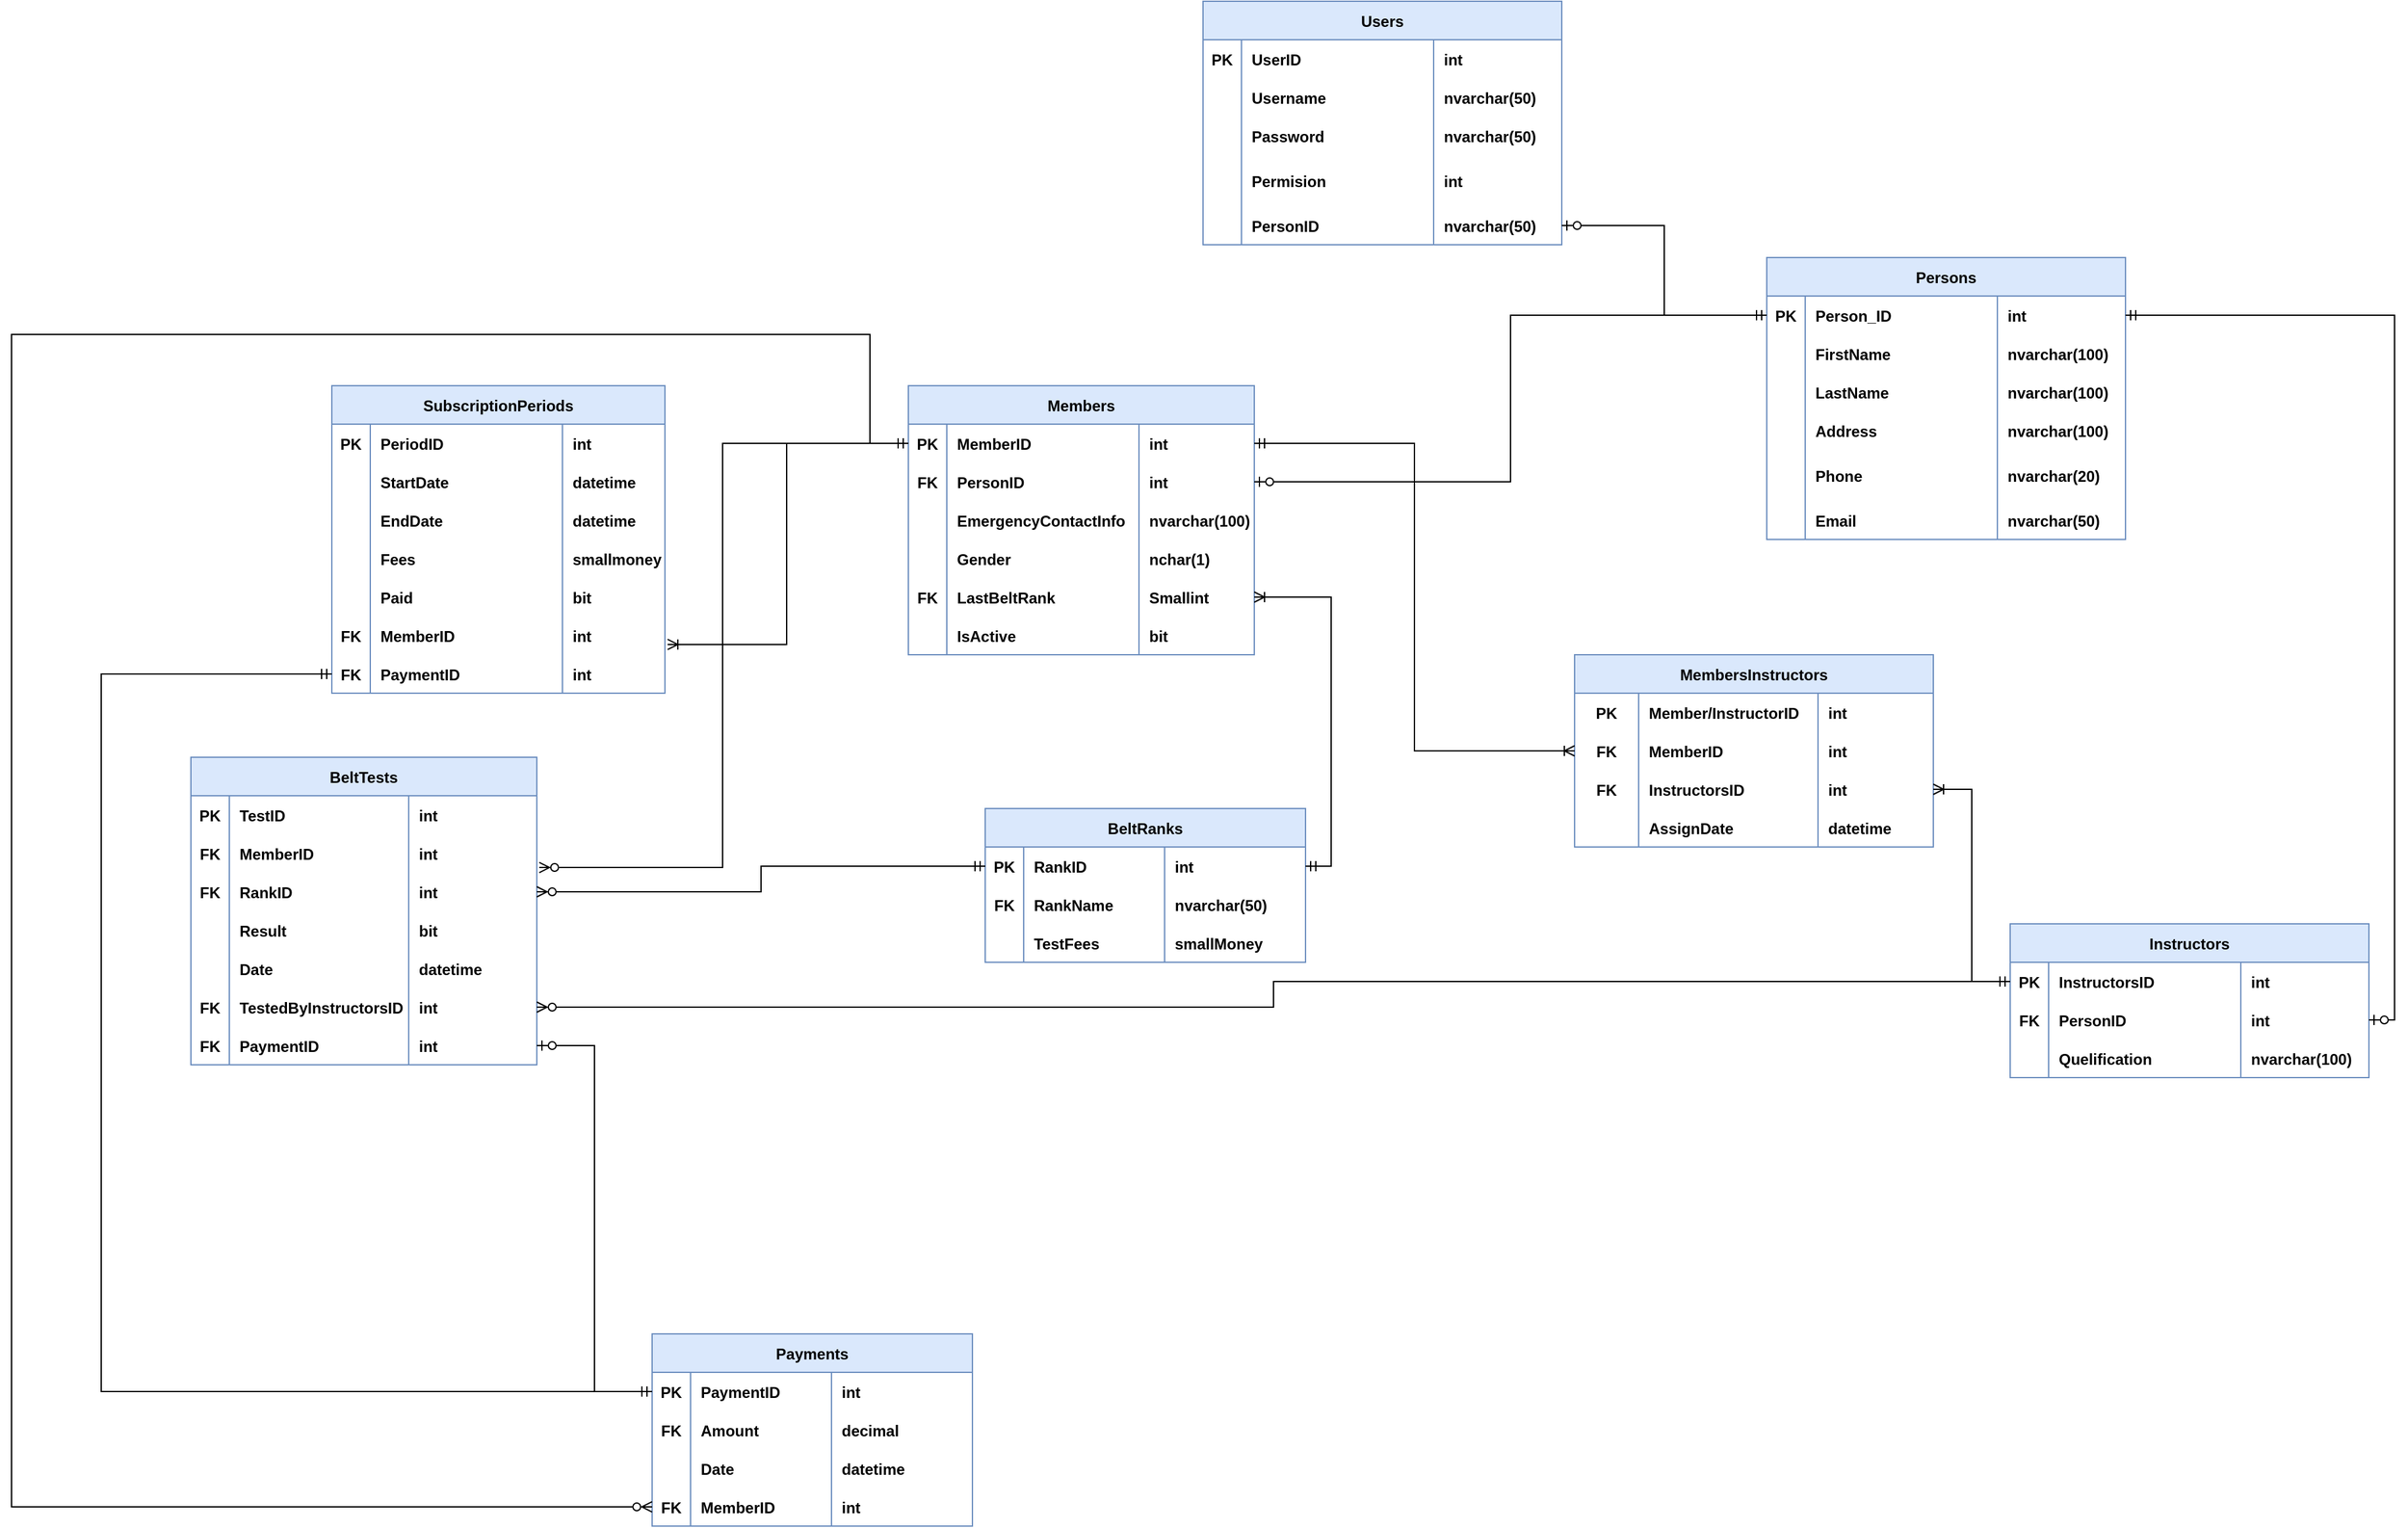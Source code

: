 <mxfile version="20.8.16" type="device"><diagram name="Page-1" id="iNXHHaUGEaCEQKavvkUU"><mxGraphModel dx="2760" dy="1290" grid="1" gridSize="10" guides="1" tooltips="1" connect="1" arrows="1" fold="1" page="1" pageScale="1" pageWidth="2339" pageHeight="3300" math="0" shadow="0"><root><mxCell id="0"/><mxCell id="1" parent="0"/><mxCell id="qtgf08h7Uah1R42F_jrq-1" value="Persons" style="shape=table;startSize=30;container=1;collapsible=1;childLayout=tableLayout;fixedRows=1;rowLines=0;fontStyle=1;align=center;resizeLast=1;fillColor=#dae8fc;strokeColor=#6c8ebf;" parent="1" vertex="1"><mxGeometry x="1570" y="420" width="280" height="220" as="geometry"/></mxCell><mxCell id="qtgf08h7Uah1R42F_jrq-2" value="" style="shape=tableRow;horizontal=0;startSize=0;swimlaneHead=0;swimlaneBody=0;fillColor=none;collapsible=0;dropTarget=0;points=[[0,0.5],[1,0.5]];portConstraint=eastwest;top=0;left=0;right=0;bottom=0;fontStyle=1" parent="qtgf08h7Uah1R42F_jrq-1" vertex="1"><mxGeometry y="30" width="280" height="30" as="geometry"/></mxCell><mxCell id="qtgf08h7Uah1R42F_jrq-3" value="PK" style="shape=partialRectangle;connectable=0;fillColor=none;top=0;left=0;bottom=0;right=0;editable=1;overflow=hidden;fontStyle=1" parent="qtgf08h7Uah1R42F_jrq-2" vertex="1"><mxGeometry width="30" height="30" as="geometry"><mxRectangle width="30" height="30" as="alternateBounds"/></mxGeometry></mxCell><mxCell id="qtgf08h7Uah1R42F_jrq-4" value="Person_ID" style="shape=partialRectangle;connectable=0;fillColor=none;top=0;left=0;bottom=0;right=0;align=left;spacingLeft=6;overflow=hidden;fontStyle=1" parent="qtgf08h7Uah1R42F_jrq-2" vertex="1"><mxGeometry x="30" width="150" height="30" as="geometry"><mxRectangle width="150" height="30" as="alternateBounds"/></mxGeometry></mxCell><mxCell id="qtgf08h7Uah1R42F_jrq-5" value="int" style="shape=partialRectangle;connectable=0;fillColor=none;top=0;left=0;bottom=0;right=0;align=left;spacingLeft=6;overflow=hidden;fontStyle=1" parent="qtgf08h7Uah1R42F_jrq-2" vertex="1"><mxGeometry x="180" width="100" height="30" as="geometry"><mxRectangle width="100" height="30" as="alternateBounds"/></mxGeometry></mxCell><mxCell id="qtgf08h7Uah1R42F_jrq-6" value="" style="shape=tableRow;horizontal=0;startSize=0;swimlaneHead=0;swimlaneBody=0;fillColor=none;collapsible=0;dropTarget=0;points=[[0,0.5],[1,0.5]];portConstraint=eastwest;top=0;left=0;right=0;bottom=0;fontStyle=1" parent="qtgf08h7Uah1R42F_jrq-1" vertex="1"><mxGeometry y="60" width="280" height="30" as="geometry"/></mxCell><mxCell id="qtgf08h7Uah1R42F_jrq-7" value="" style="shape=partialRectangle;connectable=0;fillColor=none;top=0;left=0;bottom=0;right=0;editable=1;overflow=hidden;fontStyle=1" parent="qtgf08h7Uah1R42F_jrq-6" vertex="1"><mxGeometry width="30" height="30" as="geometry"><mxRectangle width="30" height="30" as="alternateBounds"/></mxGeometry></mxCell><mxCell id="qtgf08h7Uah1R42F_jrq-8" value="FirstName" style="shape=partialRectangle;connectable=0;fillColor=none;top=0;left=0;bottom=0;right=0;align=left;spacingLeft=6;overflow=hidden;fontStyle=1" parent="qtgf08h7Uah1R42F_jrq-6" vertex="1"><mxGeometry x="30" width="150" height="30" as="geometry"><mxRectangle width="150" height="30" as="alternateBounds"/></mxGeometry></mxCell><mxCell id="qtgf08h7Uah1R42F_jrq-9" value="nvarchar(100)" style="shape=partialRectangle;connectable=0;fillColor=none;top=0;left=0;bottom=0;right=0;align=left;spacingLeft=6;overflow=hidden;fontStyle=1" parent="qtgf08h7Uah1R42F_jrq-6" vertex="1"><mxGeometry x="180" width="100" height="30" as="geometry"><mxRectangle width="100" height="30" as="alternateBounds"/></mxGeometry></mxCell><mxCell id="jZV91rU-pwsJAyxFAD5T-1" value="" style="shape=tableRow;horizontal=0;startSize=0;swimlaneHead=0;swimlaneBody=0;fillColor=none;collapsible=0;dropTarget=0;points=[[0,0.5],[1,0.5]];portConstraint=eastwest;top=0;left=0;right=0;bottom=0;fontStyle=1" parent="qtgf08h7Uah1R42F_jrq-1" vertex="1"><mxGeometry y="90" width="280" height="30" as="geometry"/></mxCell><mxCell id="jZV91rU-pwsJAyxFAD5T-2" value="" style="shape=partialRectangle;connectable=0;fillColor=none;top=0;left=0;bottom=0;right=0;editable=1;overflow=hidden;fontStyle=1" parent="jZV91rU-pwsJAyxFAD5T-1" vertex="1"><mxGeometry width="30" height="30" as="geometry"><mxRectangle width="30" height="30" as="alternateBounds"/></mxGeometry></mxCell><mxCell id="jZV91rU-pwsJAyxFAD5T-3" value="LastName" style="shape=partialRectangle;connectable=0;fillColor=none;top=0;left=0;bottom=0;right=0;align=left;spacingLeft=6;overflow=hidden;fontStyle=1" parent="jZV91rU-pwsJAyxFAD5T-1" vertex="1"><mxGeometry x="30" width="150" height="30" as="geometry"><mxRectangle width="150" height="30" as="alternateBounds"/></mxGeometry></mxCell><mxCell id="jZV91rU-pwsJAyxFAD5T-4" value="nvarchar(100)" style="shape=partialRectangle;connectable=0;fillColor=none;top=0;left=0;bottom=0;right=0;align=left;spacingLeft=6;overflow=hidden;fontStyle=1" parent="jZV91rU-pwsJAyxFAD5T-1" vertex="1"><mxGeometry x="180" width="100" height="30" as="geometry"><mxRectangle width="100" height="30" as="alternateBounds"/></mxGeometry></mxCell><mxCell id="qtgf08h7Uah1R42F_jrq-10" value="" style="shape=tableRow;horizontal=0;startSize=0;swimlaneHead=0;swimlaneBody=0;fillColor=none;collapsible=0;dropTarget=0;points=[[0,0.5],[1,0.5]];portConstraint=eastwest;top=0;left=0;right=0;bottom=0;fontStyle=1" parent="qtgf08h7Uah1R42F_jrq-1" vertex="1"><mxGeometry y="120" width="280" height="30" as="geometry"/></mxCell><mxCell id="qtgf08h7Uah1R42F_jrq-11" value="" style="shape=partialRectangle;connectable=0;fillColor=none;top=0;left=0;bottom=0;right=0;editable=1;overflow=hidden;fontStyle=1" parent="qtgf08h7Uah1R42F_jrq-10" vertex="1"><mxGeometry width="30" height="30" as="geometry"><mxRectangle width="30" height="30" as="alternateBounds"/></mxGeometry></mxCell><mxCell id="qtgf08h7Uah1R42F_jrq-12" value="Address" style="shape=partialRectangle;connectable=0;fillColor=none;top=0;left=0;bottom=0;right=0;align=left;spacingLeft=6;overflow=hidden;fontStyle=1" parent="qtgf08h7Uah1R42F_jrq-10" vertex="1"><mxGeometry x="30" width="150" height="30" as="geometry"><mxRectangle width="150" height="30" as="alternateBounds"/></mxGeometry></mxCell><mxCell id="qtgf08h7Uah1R42F_jrq-13" value="nvarchar(100)" style="shape=partialRectangle;connectable=0;fillColor=none;top=0;left=0;bottom=0;right=0;align=left;spacingLeft=6;overflow=hidden;fontStyle=1" parent="qtgf08h7Uah1R42F_jrq-10" vertex="1"><mxGeometry x="180" width="100" height="30" as="geometry"><mxRectangle width="100" height="30" as="alternateBounds"/></mxGeometry></mxCell><mxCell id="qtgf08h7Uah1R42F_jrq-14" value="" style="shape=tableRow;horizontal=0;startSize=0;swimlaneHead=0;swimlaneBody=0;fillColor=none;collapsible=0;dropTarget=0;points=[[0,0.5],[1,0.5]];portConstraint=eastwest;top=0;left=0;right=0;bottom=0;fontStyle=1" parent="qtgf08h7Uah1R42F_jrq-1" vertex="1"><mxGeometry y="150" width="280" height="40" as="geometry"/></mxCell><mxCell id="qtgf08h7Uah1R42F_jrq-15" value="" style="shape=partialRectangle;connectable=0;fillColor=none;top=0;left=0;bottom=0;right=0;editable=1;overflow=hidden;fontStyle=1" parent="qtgf08h7Uah1R42F_jrq-14" vertex="1"><mxGeometry width="30" height="40" as="geometry"><mxRectangle width="30" height="40" as="alternateBounds"/></mxGeometry></mxCell><mxCell id="qtgf08h7Uah1R42F_jrq-16" value="Phone" style="shape=partialRectangle;connectable=0;fillColor=none;top=0;left=0;bottom=0;right=0;align=left;spacingLeft=6;overflow=hidden;fontStyle=1" parent="qtgf08h7Uah1R42F_jrq-14" vertex="1"><mxGeometry x="30" width="150" height="40" as="geometry"><mxRectangle width="150" height="40" as="alternateBounds"/></mxGeometry></mxCell><mxCell id="qtgf08h7Uah1R42F_jrq-17" value="nvarchar(20)" style="shape=partialRectangle;connectable=0;fillColor=none;top=0;left=0;bottom=0;right=0;align=left;spacingLeft=6;overflow=hidden;fontStyle=1" parent="qtgf08h7Uah1R42F_jrq-14" vertex="1"><mxGeometry x="180" width="100" height="40" as="geometry"><mxRectangle width="100" height="40" as="alternateBounds"/></mxGeometry></mxCell><mxCell id="qtgf08h7Uah1R42F_jrq-211" value="" style="shape=tableRow;horizontal=0;startSize=0;swimlaneHead=0;swimlaneBody=0;fillColor=none;collapsible=0;dropTarget=0;points=[[0,0.5],[1,0.5]];portConstraint=eastwest;top=0;left=0;right=0;bottom=0;fontStyle=1" parent="qtgf08h7Uah1R42F_jrq-1" vertex="1"><mxGeometry y="190" width="280" height="30" as="geometry"/></mxCell><mxCell id="qtgf08h7Uah1R42F_jrq-212" value="" style="shape=partialRectangle;connectable=0;fillColor=none;top=0;left=0;bottom=0;right=0;editable=1;overflow=hidden;fontStyle=1" parent="qtgf08h7Uah1R42F_jrq-211" vertex="1"><mxGeometry width="30" height="30" as="geometry"><mxRectangle width="30" height="30" as="alternateBounds"/></mxGeometry></mxCell><mxCell id="qtgf08h7Uah1R42F_jrq-213" value="Email" style="shape=partialRectangle;connectable=0;fillColor=none;top=0;left=0;bottom=0;right=0;align=left;spacingLeft=6;overflow=hidden;fontStyle=1" parent="qtgf08h7Uah1R42F_jrq-211" vertex="1"><mxGeometry x="30" width="150" height="30" as="geometry"><mxRectangle width="150" height="30" as="alternateBounds"/></mxGeometry></mxCell><mxCell id="qtgf08h7Uah1R42F_jrq-214" value="nvarchar(50)" style="shape=partialRectangle;connectable=0;fillColor=none;top=0;left=0;bottom=0;right=0;align=left;spacingLeft=6;overflow=hidden;fontStyle=1" parent="qtgf08h7Uah1R42F_jrq-211" vertex="1"><mxGeometry x="180" width="100" height="30" as="geometry"><mxRectangle width="100" height="30" as="alternateBounds"/></mxGeometry></mxCell><mxCell id="qtgf08h7Uah1R42F_jrq-22" value="Members" style="shape=table;startSize=30;container=1;collapsible=1;childLayout=tableLayout;fixedRows=1;rowLines=0;fontStyle=1;align=center;resizeLast=1;fillColor=#dae8fc;strokeColor=#6c8ebf;" parent="1" vertex="1"><mxGeometry x="900" y="520" width="270" height="210" as="geometry"/></mxCell><mxCell id="qtgf08h7Uah1R42F_jrq-23" value="" style="shape=tableRow;horizontal=0;startSize=0;swimlaneHead=0;swimlaneBody=0;fillColor=none;collapsible=0;dropTarget=0;points=[[0,0.5],[1,0.5]];portConstraint=eastwest;top=0;left=0;right=0;bottom=0;fontStyle=1" parent="qtgf08h7Uah1R42F_jrq-22" vertex="1"><mxGeometry y="30" width="270" height="30" as="geometry"/></mxCell><mxCell id="qtgf08h7Uah1R42F_jrq-24" value="PK" style="shape=partialRectangle;connectable=0;fillColor=none;top=0;left=0;bottom=0;right=0;editable=1;overflow=hidden;fontStyle=1" parent="qtgf08h7Uah1R42F_jrq-23" vertex="1"><mxGeometry width="30" height="30" as="geometry"><mxRectangle width="30" height="30" as="alternateBounds"/></mxGeometry></mxCell><mxCell id="qtgf08h7Uah1R42F_jrq-25" value="MemberID" style="shape=partialRectangle;connectable=0;fillColor=none;top=0;left=0;bottom=0;right=0;align=left;spacingLeft=6;overflow=hidden;fontStyle=1" parent="qtgf08h7Uah1R42F_jrq-23" vertex="1"><mxGeometry x="30" width="150" height="30" as="geometry"><mxRectangle width="150" height="30" as="alternateBounds"/></mxGeometry></mxCell><mxCell id="qtgf08h7Uah1R42F_jrq-26" value="int" style="shape=partialRectangle;connectable=0;fillColor=none;top=0;left=0;bottom=0;right=0;align=left;spacingLeft=6;overflow=hidden;fontStyle=1" parent="qtgf08h7Uah1R42F_jrq-23" vertex="1"><mxGeometry x="180" width="90" height="30" as="geometry"><mxRectangle width="90" height="30" as="alternateBounds"/></mxGeometry></mxCell><mxCell id="qtgf08h7Uah1R42F_jrq-27" value="" style="shape=tableRow;horizontal=0;startSize=0;swimlaneHead=0;swimlaneBody=0;fillColor=none;collapsible=0;dropTarget=0;points=[[0,0.5],[1,0.5]];portConstraint=eastwest;top=0;left=0;right=0;bottom=0;fontStyle=1" parent="qtgf08h7Uah1R42F_jrq-22" vertex="1"><mxGeometry y="60" width="270" height="30" as="geometry"/></mxCell><mxCell id="qtgf08h7Uah1R42F_jrq-28" value="FK" style="shape=partialRectangle;connectable=0;fillColor=none;top=0;left=0;bottom=0;right=0;editable=1;overflow=hidden;fontStyle=1" parent="qtgf08h7Uah1R42F_jrq-27" vertex="1"><mxGeometry width="30" height="30" as="geometry"><mxRectangle width="30" height="30" as="alternateBounds"/></mxGeometry></mxCell><mxCell id="qtgf08h7Uah1R42F_jrq-29" value="PersonID" style="shape=partialRectangle;connectable=0;fillColor=none;top=0;left=0;bottom=0;right=0;align=left;spacingLeft=6;overflow=hidden;fontStyle=1" parent="qtgf08h7Uah1R42F_jrq-27" vertex="1"><mxGeometry x="30" width="150" height="30" as="geometry"><mxRectangle width="150" height="30" as="alternateBounds"/></mxGeometry></mxCell><mxCell id="qtgf08h7Uah1R42F_jrq-30" value="int" style="shape=partialRectangle;connectable=0;fillColor=none;top=0;left=0;bottom=0;right=0;align=left;spacingLeft=6;overflow=hidden;fontStyle=1" parent="qtgf08h7Uah1R42F_jrq-27" vertex="1"><mxGeometry x="180" width="90" height="30" as="geometry"><mxRectangle width="90" height="30" as="alternateBounds"/></mxGeometry></mxCell><mxCell id="qtgf08h7Uah1R42F_jrq-31" value="" style="shape=tableRow;horizontal=0;startSize=0;swimlaneHead=0;swimlaneBody=0;fillColor=none;collapsible=0;dropTarget=0;points=[[0,0.5],[1,0.5]];portConstraint=eastwest;top=0;left=0;right=0;bottom=0;fontStyle=1" parent="qtgf08h7Uah1R42F_jrq-22" vertex="1"><mxGeometry y="90" width="270" height="30" as="geometry"/></mxCell><mxCell id="qtgf08h7Uah1R42F_jrq-32" value="" style="shape=partialRectangle;connectable=0;fillColor=none;top=0;left=0;bottom=0;right=0;editable=1;overflow=hidden;fontStyle=1" parent="qtgf08h7Uah1R42F_jrq-31" vertex="1"><mxGeometry width="30" height="30" as="geometry"><mxRectangle width="30" height="30" as="alternateBounds"/></mxGeometry></mxCell><mxCell id="qtgf08h7Uah1R42F_jrq-33" value="EmergencyContactInfo" style="shape=partialRectangle;connectable=0;fillColor=none;top=0;left=0;bottom=0;right=0;align=left;spacingLeft=6;overflow=hidden;fontStyle=1" parent="qtgf08h7Uah1R42F_jrq-31" vertex="1"><mxGeometry x="30" width="150" height="30" as="geometry"><mxRectangle width="150" height="30" as="alternateBounds"/></mxGeometry></mxCell><mxCell id="qtgf08h7Uah1R42F_jrq-34" value="nvarchar(100)" style="shape=partialRectangle;connectable=0;fillColor=none;top=0;left=0;bottom=0;right=0;align=left;spacingLeft=6;overflow=hidden;fontStyle=1" parent="qtgf08h7Uah1R42F_jrq-31" vertex="1"><mxGeometry x="180" width="90" height="30" as="geometry"><mxRectangle width="90" height="30" as="alternateBounds"/></mxGeometry></mxCell><mxCell id="4-Xi62hVwwy3SJS0leJM-1" value="" style="shape=tableRow;horizontal=0;startSize=0;swimlaneHead=0;swimlaneBody=0;fillColor=none;collapsible=0;dropTarget=0;points=[[0,0.5],[1,0.5]];portConstraint=eastwest;top=0;left=0;right=0;bottom=0;fontStyle=1" parent="qtgf08h7Uah1R42F_jrq-22" vertex="1"><mxGeometry y="120" width="270" height="30" as="geometry"/></mxCell><mxCell id="4-Xi62hVwwy3SJS0leJM-2" value="" style="shape=partialRectangle;connectable=0;fillColor=none;top=0;left=0;bottom=0;right=0;editable=1;overflow=hidden;fontStyle=1" parent="4-Xi62hVwwy3SJS0leJM-1" vertex="1"><mxGeometry width="30" height="30" as="geometry"><mxRectangle width="30" height="30" as="alternateBounds"/></mxGeometry></mxCell><mxCell id="4-Xi62hVwwy3SJS0leJM-3" value="Gender" style="shape=partialRectangle;connectable=0;fillColor=none;top=0;left=0;bottom=0;right=0;align=left;spacingLeft=6;overflow=hidden;fontStyle=1" parent="4-Xi62hVwwy3SJS0leJM-1" vertex="1"><mxGeometry x="30" width="150" height="30" as="geometry"><mxRectangle width="150" height="30" as="alternateBounds"/></mxGeometry></mxCell><mxCell id="4-Xi62hVwwy3SJS0leJM-4" value="nchar(1)" style="shape=partialRectangle;connectable=0;fillColor=none;top=0;left=0;bottom=0;right=0;align=left;spacingLeft=6;overflow=hidden;fontStyle=1" parent="4-Xi62hVwwy3SJS0leJM-1" vertex="1"><mxGeometry x="180" width="90" height="30" as="geometry"><mxRectangle width="90" height="30" as="alternateBounds"/></mxGeometry></mxCell><mxCell id="qtgf08h7Uah1R42F_jrq-35" value="" style="shape=tableRow;horizontal=0;startSize=0;swimlaneHead=0;swimlaneBody=0;fillColor=none;collapsible=0;dropTarget=0;points=[[0,0.5],[1,0.5]];portConstraint=eastwest;top=0;left=0;right=0;bottom=0;fontStyle=1" parent="qtgf08h7Uah1R42F_jrq-22" vertex="1"><mxGeometry y="150" width="270" height="30" as="geometry"/></mxCell><mxCell id="qtgf08h7Uah1R42F_jrq-36" value="FK" style="shape=partialRectangle;connectable=0;fillColor=none;top=0;left=0;bottom=0;right=0;editable=1;overflow=hidden;fontStyle=1" parent="qtgf08h7Uah1R42F_jrq-35" vertex="1"><mxGeometry width="30" height="30" as="geometry"><mxRectangle width="30" height="30" as="alternateBounds"/></mxGeometry></mxCell><mxCell id="qtgf08h7Uah1R42F_jrq-37" value="LastBeltRank" style="shape=partialRectangle;connectable=0;fillColor=none;top=0;left=0;bottom=0;right=0;align=left;spacingLeft=6;overflow=hidden;fontStyle=1" parent="qtgf08h7Uah1R42F_jrq-35" vertex="1"><mxGeometry x="30" width="150" height="30" as="geometry"><mxRectangle width="150" height="30" as="alternateBounds"/></mxGeometry></mxCell><mxCell id="qtgf08h7Uah1R42F_jrq-38" value="Smallint" style="shape=partialRectangle;connectable=0;fillColor=none;top=0;left=0;bottom=0;right=0;align=left;spacingLeft=6;overflow=hidden;fontStyle=1" parent="qtgf08h7Uah1R42F_jrq-35" vertex="1"><mxGeometry x="180" width="90" height="30" as="geometry"><mxRectangle width="90" height="30" as="alternateBounds"/></mxGeometry></mxCell><mxCell id="qtgf08h7Uah1R42F_jrq-39" value="" style="shape=tableRow;horizontal=0;startSize=0;swimlaneHead=0;swimlaneBody=0;fillColor=none;collapsible=0;dropTarget=0;points=[[0,0.5],[1,0.5]];portConstraint=eastwest;top=0;left=0;right=0;bottom=0;fontStyle=1" parent="qtgf08h7Uah1R42F_jrq-22" vertex="1"><mxGeometry y="180" width="270" height="30" as="geometry"/></mxCell><mxCell id="qtgf08h7Uah1R42F_jrq-40" value="" style="shape=partialRectangle;connectable=0;fillColor=none;top=0;left=0;bottom=0;right=0;editable=1;overflow=hidden;fontStyle=1" parent="qtgf08h7Uah1R42F_jrq-39" vertex="1"><mxGeometry width="30" height="30" as="geometry"><mxRectangle width="30" height="30" as="alternateBounds"/></mxGeometry></mxCell><mxCell id="qtgf08h7Uah1R42F_jrq-41" value="IsActive" style="shape=partialRectangle;connectable=0;fillColor=none;top=0;left=0;bottom=0;right=0;align=left;spacingLeft=6;overflow=hidden;fontStyle=1" parent="qtgf08h7Uah1R42F_jrq-39" vertex="1"><mxGeometry x="30" width="150" height="30" as="geometry"><mxRectangle width="150" height="30" as="alternateBounds"/></mxGeometry></mxCell><mxCell id="qtgf08h7Uah1R42F_jrq-42" value="bit" style="shape=partialRectangle;connectable=0;fillColor=none;top=0;left=0;bottom=0;right=0;align=left;spacingLeft=6;overflow=hidden;fontStyle=1" parent="qtgf08h7Uah1R42F_jrq-39" vertex="1"><mxGeometry x="180" width="90" height="30" as="geometry"><mxRectangle width="90" height="30" as="alternateBounds"/></mxGeometry></mxCell><mxCell id="qtgf08h7Uah1R42F_jrq-43" value="Instructors" style="shape=table;startSize=30;container=1;collapsible=1;childLayout=tableLayout;fixedRows=1;rowLines=0;fontStyle=1;align=center;resizeLast=1;fillColor=#dae8fc;strokeColor=#6c8ebf;" parent="1" vertex="1"><mxGeometry x="1760" y="940" width="280" height="120" as="geometry"/></mxCell><mxCell id="qtgf08h7Uah1R42F_jrq-44" value="" style="shape=tableRow;horizontal=0;startSize=0;swimlaneHead=0;swimlaneBody=0;fillColor=none;collapsible=0;dropTarget=0;points=[[0,0.5],[1,0.5]];portConstraint=eastwest;top=0;left=0;right=0;bottom=0;fontStyle=1" parent="qtgf08h7Uah1R42F_jrq-43" vertex="1"><mxGeometry y="30" width="280" height="30" as="geometry"/></mxCell><mxCell id="qtgf08h7Uah1R42F_jrq-45" value="PK" style="shape=partialRectangle;connectable=0;fillColor=none;top=0;left=0;bottom=0;right=0;editable=1;overflow=hidden;fontStyle=1" parent="qtgf08h7Uah1R42F_jrq-44" vertex="1"><mxGeometry width="30" height="30" as="geometry"><mxRectangle width="30" height="30" as="alternateBounds"/></mxGeometry></mxCell><mxCell id="qtgf08h7Uah1R42F_jrq-46" value="InstructorsID" style="shape=partialRectangle;connectable=0;fillColor=none;top=0;left=0;bottom=0;right=0;align=left;spacingLeft=6;overflow=hidden;fontStyle=1" parent="qtgf08h7Uah1R42F_jrq-44" vertex="1"><mxGeometry x="30" width="150" height="30" as="geometry"><mxRectangle width="150" height="30" as="alternateBounds"/></mxGeometry></mxCell><mxCell id="qtgf08h7Uah1R42F_jrq-47" value="int" style="shape=partialRectangle;connectable=0;fillColor=none;top=0;left=0;bottom=0;right=0;align=left;spacingLeft=6;overflow=hidden;fontStyle=1" parent="qtgf08h7Uah1R42F_jrq-44" vertex="1"><mxGeometry x="180" width="100" height="30" as="geometry"><mxRectangle width="100" height="30" as="alternateBounds"/></mxGeometry></mxCell><mxCell id="qtgf08h7Uah1R42F_jrq-48" value="" style="shape=tableRow;horizontal=0;startSize=0;swimlaneHead=0;swimlaneBody=0;fillColor=none;collapsible=0;dropTarget=0;points=[[0,0.5],[1,0.5]];portConstraint=eastwest;top=0;left=0;right=0;bottom=0;fontStyle=1" parent="qtgf08h7Uah1R42F_jrq-43" vertex="1"><mxGeometry y="60" width="280" height="30" as="geometry"/></mxCell><mxCell id="qtgf08h7Uah1R42F_jrq-49" value="FK" style="shape=partialRectangle;connectable=0;fillColor=none;top=0;left=0;bottom=0;right=0;editable=1;overflow=hidden;fontStyle=1" parent="qtgf08h7Uah1R42F_jrq-48" vertex="1"><mxGeometry width="30" height="30" as="geometry"><mxRectangle width="30" height="30" as="alternateBounds"/></mxGeometry></mxCell><mxCell id="qtgf08h7Uah1R42F_jrq-50" value="PersonID" style="shape=partialRectangle;connectable=0;fillColor=none;top=0;left=0;bottom=0;right=0;align=left;spacingLeft=6;overflow=hidden;fontStyle=1" parent="qtgf08h7Uah1R42F_jrq-48" vertex="1"><mxGeometry x="30" width="150" height="30" as="geometry"><mxRectangle width="150" height="30" as="alternateBounds"/></mxGeometry></mxCell><mxCell id="qtgf08h7Uah1R42F_jrq-51" value="int" style="shape=partialRectangle;connectable=0;fillColor=none;top=0;left=0;bottom=0;right=0;align=left;spacingLeft=6;overflow=hidden;fontStyle=1" parent="qtgf08h7Uah1R42F_jrq-48" vertex="1"><mxGeometry x="180" width="100" height="30" as="geometry"><mxRectangle width="100" height="30" as="alternateBounds"/></mxGeometry></mxCell><mxCell id="qtgf08h7Uah1R42F_jrq-52" value="" style="shape=tableRow;horizontal=0;startSize=0;swimlaneHead=0;swimlaneBody=0;fillColor=none;collapsible=0;dropTarget=0;points=[[0,0.5],[1,0.5]];portConstraint=eastwest;top=0;left=0;right=0;bottom=0;fontStyle=1" parent="qtgf08h7Uah1R42F_jrq-43" vertex="1"><mxGeometry y="90" width="280" height="30" as="geometry"/></mxCell><mxCell id="qtgf08h7Uah1R42F_jrq-53" value="" style="shape=partialRectangle;connectable=0;fillColor=none;top=0;left=0;bottom=0;right=0;editable=1;overflow=hidden;fontStyle=1" parent="qtgf08h7Uah1R42F_jrq-52" vertex="1"><mxGeometry width="30" height="30" as="geometry"><mxRectangle width="30" height="30" as="alternateBounds"/></mxGeometry></mxCell><mxCell id="qtgf08h7Uah1R42F_jrq-54" value="Quelification" style="shape=partialRectangle;connectable=0;fillColor=none;top=0;left=0;bottom=0;right=0;align=left;spacingLeft=6;overflow=hidden;fontStyle=1" parent="qtgf08h7Uah1R42F_jrq-52" vertex="1"><mxGeometry x="30" width="150" height="30" as="geometry"><mxRectangle width="150" height="30" as="alternateBounds"/></mxGeometry></mxCell><mxCell id="qtgf08h7Uah1R42F_jrq-55" value="nvarchar(100)" style="shape=partialRectangle;connectable=0;fillColor=none;top=0;left=0;bottom=0;right=0;align=left;spacingLeft=6;overflow=hidden;fontStyle=1" parent="qtgf08h7Uah1R42F_jrq-52" vertex="1"><mxGeometry x="180" width="100" height="30" as="geometry"><mxRectangle width="100" height="30" as="alternateBounds"/></mxGeometry></mxCell><mxCell id="qtgf08h7Uah1R42F_jrq-68" value="SubscriptionPeriods" style="shape=table;startSize=30;container=1;collapsible=1;childLayout=tableLayout;fixedRows=1;rowLines=0;fontStyle=1;align=center;resizeLast=1;fillColor=#dae8fc;strokeColor=#6c8ebf;" parent="1" vertex="1"><mxGeometry x="450" y="520" width="260" height="240" as="geometry"/></mxCell><mxCell id="qtgf08h7Uah1R42F_jrq-69" value="" style="shape=tableRow;horizontal=0;startSize=0;swimlaneHead=0;swimlaneBody=0;fillColor=none;collapsible=0;dropTarget=0;points=[[0,0.5],[1,0.5]];portConstraint=eastwest;top=0;left=0;right=0;bottom=0;fontStyle=1" parent="qtgf08h7Uah1R42F_jrq-68" vertex="1"><mxGeometry y="30" width="260" height="30" as="geometry"/></mxCell><mxCell id="qtgf08h7Uah1R42F_jrq-70" value="PK" style="shape=partialRectangle;connectable=0;fillColor=none;top=0;left=0;bottom=0;right=0;editable=1;overflow=hidden;fontStyle=1" parent="qtgf08h7Uah1R42F_jrq-69" vertex="1"><mxGeometry width="30" height="30" as="geometry"><mxRectangle width="30" height="30" as="alternateBounds"/></mxGeometry></mxCell><mxCell id="qtgf08h7Uah1R42F_jrq-71" value="PeriodID" style="shape=partialRectangle;connectable=0;fillColor=none;top=0;left=0;bottom=0;right=0;align=left;spacingLeft=6;overflow=hidden;fontStyle=1" parent="qtgf08h7Uah1R42F_jrq-69" vertex="1"><mxGeometry x="30" width="150" height="30" as="geometry"><mxRectangle width="150" height="30" as="alternateBounds"/></mxGeometry></mxCell><mxCell id="qtgf08h7Uah1R42F_jrq-72" value="int" style="shape=partialRectangle;connectable=0;fillColor=none;top=0;left=0;bottom=0;right=0;align=left;spacingLeft=6;overflow=hidden;fontStyle=1" parent="qtgf08h7Uah1R42F_jrq-69" vertex="1"><mxGeometry x="180" width="80" height="30" as="geometry"><mxRectangle width="80" height="30" as="alternateBounds"/></mxGeometry></mxCell><mxCell id="qtgf08h7Uah1R42F_jrq-73" value="" style="shape=tableRow;horizontal=0;startSize=0;swimlaneHead=0;swimlaneBody=0;fillColor=none;collapsible=0;dropTarget=0;points=[[0,0.5],[1,0.5]];portConstraint=eastwest;top=0;left=0;right=0;bottom=0;fontStyle=1" parent="qtgf08h7Uah1R42F_jrq-68" vertex="1"><mxGeometry y="60" width="260" height="30" as="geometry"/></mxCell><mxCell id="qtgf08h7Uah1R42F_jrq-74" value="" style="shape=partialRectangle;connectable=0;fillColor=none;top=0;left=0;bottom=0;right=0;editable=1;overflow=hidden;fontStyle=1" parent="qtgf08h7Uah1R42F_jrq-73" vertex="1"><mxGeometry width="30" height="30" as="geometry"><mxRectangle width="30" height="30" as="alternateBounds"/></mxGeometry></mxCell><mxCell id="qtgf08h7Uah1R42F_jrq-75" value="StartDate" style="shape=partialRectangle;connectable=0;fillColor=none;top=0;left=0;bottom=0;right=0;align=left;spacingLeft=6;overflow=hidden;fontStyle=1" parent="qtgf08h7Uah1R42F_jrq-73" vertex="1"><mxGeometry x="30" width="150" height="30" as="geometry"><mxRectangle width="150" height="30" as="alternateBounds"/></mxGeometry></mxCell><mxCell id="qtgf08h7Uah1R42F_jrq-76" value="datetime" style="shape=partialRectangle;connectable=0;fillColor=none;top=0;left=0;bottom=0;right=0;align=left;spacingLeft=6;overflow=hidden;fontStyle=1" parent="qtgf08h7Uah1R42F_jrq-73" vertex="1"><mxGeometry x="180" width="80" height="30" as="geometry"><mxRectangle width="80" height="30" as="alternateBounds"/></mxGeometry></mxCell><mxCell id="qtgf08h7Uah1R42F_jrq-77" value="" style="shape=tableRow;horizontal=0;startSize=0;swimlaneHead=0;swimlaneBody=0;fillColor=none;collapsible=0;dropTarget=0;points=[[0,0.5],[1,0.5]];portConstraint=eastwest;top=0;left=0;right=0;bottom=0;fontStyle=1" parent="qtgf08h7Uah1R42F_jrq-68" vertex="1"><mxGeometry y="90" width="260" height="30" as="geometry"/></mxCell><mxCell id="qtgf08h7Uah1R42F_jrq-78" value="" style="shape=partialRectangle;connectable=0;fillColor=none;top=0;left=0;bottom=0;right=0;editable=1;overflow=hidden;fontStyle=1" parent="qtgf08h7Uah1R42F_jrq-77" vertex="1"><mxGeometry width="30" height="30" as="geometry"><mxRectangle width="30" height="30" as="alternateBounds"/></mxGeometry></mxCell><mxCell id="qtgf08h7Uah1R42F_jrq-79" value="EndDate" style="shape=partialRectangle;connectable=0;fillColor=none;top=0;left=0;bottom=0;right=0;align=left;spacingLeft=6;overflow=hidden;fontStyle=1" parent="qtgf08h7Uah1R42F_jrq-77" vertex="1"><mxGeometry x="30" width="150" height="30" as="geometry"><mxRectangle width="150" height="30" as="alternateBounds"/></mxGeometry></mxCell><mxCell id="qtgf08h7Uah1R42F_jrq-80" value="datetime" style="shape=partialRectangle;connectable=0;fillColor=none;top=0;left=0;bottom=0;right=0;align=left;spacingLeft=6;overflow=hidden;fontStyle=1" parent="qtgf08h7Uah1R42F_jrq-77" vertex="1"><mxGeometry x="180" width="80" height="30" as="geometry"><mxRectangle width="80" height="30" as="alternateBounds"/></mxGeometry></mxCell><mxCell id="qtgf08h7Uah1R42F_jrq-81" value="" style="shape=tableRow;horizontal=0;startSize=0;swimlaneHead=0;swimlaneBody=0;fillColor=none;collapsible=0;dropTarget=0;points=[[0,0.5],[1,0.5]];portConstraint=eastwest;top=0;left=0;right=0;bottom=0;fontStyle=1" parent="qtgf08h7Uah1R42F_jrq-68" vertex="1"><mxGeometry y="120" width="260" height="30" as="geometry"/></mxCell><mxCell id="qtgf08h7Uah1R42F_jrq-82" value="" style="shape=partialRectangle;connectable=0;fillColor=none;top=0;left=0;bottom=0;right=0;editable=1;overflow=hidden;fontStyle=1" parent="qtgf08h7Uah1R42F_jrq-81" vertex="1"><mxGeometry width="30" height="30" as="geometry"><mxRectangle width="30" height="30" as="alternateBounds"/></mxGeometry></mxCell><mxCell id="qtgf08h7Uah1R42F_jrq-83" value="Fees" style="shape=partialRectangle;connectable=0;fillColor=none;top=0;left=0;bottom=0;right=0;align=left;spacingLeft=6;overflow=hidden;fontStyle=1" parent="qtgf08h7Uah1R42F_jrq-81" vertex="1"><mxGeometry x="30" width="150" height="30" as="geometry"><mxRectangle width="150" height="30" as="alternateBounds"/></mxGeometry></mxCell><mxCell id="qtgf08h7Uah1R42F_jrq-84" value="smallmoney" style="shape=partialRectangle;connectable=0;fillColor=none;top=0;left=0;bottom=0;right=0;align=left;spacingLeft=6;overflow=hidden;fontStyle=1" parent="qtgf08h7Uah1R42F_jrq-81" vertex="1"><mxGeometry x="180" width="80" height="30" as="geometry"><mxRectangle width="80" height="30" as="alternateBounds"/></mxGeometry></mxCell><mxCell id="qtgf08h7Uah1R42F_jrq-207" value="" style="shape=tableRow;horizontal=0;startSize=0;swimlaneHead=0;swimlaneBody=0;fillColor=none;collapsible=0;dropTarget=0;points=[[0,0.5],[1,0.5]];portConstraint=eastwest;top=0;left=0;right=0;bottom=0;fontStyle=1" parent="qtgf08h7Uah1R42F_jrq-68" vertex="1"><mxGeometry y="150" width="260" height="30" as="geometry"/></mxCell><mxCell id="qtgf08h7Uah1R42F_jrq-208" value="" style="shape=partialRectangle;connectable=0;fillColor=none;top=0;left=0;bottom=0;right=0;editable=1;overflow=hidden;fontStyle=1" parent="qtgf08h7Uah1R42F_jrq-207" vertex="1"><mxGeometry width="30" height="30" as="geometry"><mxRectangle width="30" height="30" as="alternateBounds"/></mxGeometry></mxCell><mxCell id="qtgf08h7Uah1R42F_jrq-209" value="Paid" style="shape=partialRectangle;connectable=0;fillColor=none;top=0;left=0;bottom=0;right=0;align=left;spacingLeft=6;overflow=hidden;fontStyle=1" parent="qtgf08h7Uah1R42F_jrq-207" vertex="1"><mxGeometry x="30" width="150" height="30" as="geometry"><mxRectangle width="150" height="30" as="alternateBounds"/></mxGeometry></mxCell><mxCell id="qtgf08h7Uah1R42F_jrq-210" value="bit" style="shape=partialRectangle;connectable=0;fillColor=none;top=0;left=0;bottom=0;right=0;align=left;spacingLeft=6;overflow=hidden;fontStyle=1" parent="qtgf08h7Uah1R42F_jrq-207" vertex="1"><mxGeometry x="180" width="80" height="30" as="geometry"><mxRectangle width="80" height="30" as="alternateBounds"/></mxGeometry></mxCell><mxCell id="qtgf08h7Uah1R42F_jrq-85" value="" style="shape=tableRow;horizontal=0;startSize=0;swimlaneHead=0;swimlaneBody=0;fillColor=none;collapsible=0;dropTarget=0;points=[[0,0.5],[1,0.5]];portConstraint=eastwest;top=0;left=0;right=0;bottom=0;fontStyle=1" parent="qtgf08h7Uah1R42F_jrq-68" vertex="1"><mxGeometry y="180" width="260" height="30" as="geometry"/></mxCell><mxCell id="qtgf08h7Uah1R42F_jrq-86" value="FK" style="shape=partialRectangle;connectable=0;fillColor=none;top=0;left=0;bottom=0;right=0;editable=1;overflow=hidden;fontStyle=1" parent="qtgf08h7Uah1R42F_jrq-85" vertex="1"><mxGeometry width="30" height="30" as="geometry"><mxRectangle width="30" height="30" as="alternateBounds"/></mxGeometry></mxCell><mxCell id="qtgf08h7Uah1R42F_jrq-87" value="MemberID" style="shape=partialRectangle;connectable=0;fillColor=none;top=0;left=0;bottom=0;right=0;align=left;spacingLeft=6;overflow=hidden;fontStyle=1" parent="qtgf08h7Uah1R42F_jrq-85" vertex="1"><mxGeometry x="30" width="150" height="30" as="geometry"><mxRectangle width="150" height="30" as="alternateBounds"/></mxGeometry></mxCell><mxCell id="qtgf08h7Uah1R42F_jrq-88" value="int" style="shape=partialRectangle;connectable=0;fillColor=none;top=0;left=0;bottom=0;right=0;align=left;spacingLeft=6;overflow=hidden;fontStyle=1" parent="qtgf08h7Uah1R42F_jrq-85" vertex="1"><mxGeometry x="180" width="80" height="30" as="geometry"><mxRectangle width="80" height="30" as="alternateBounds"/></mxGeometry></mxCell><mxCell id="qtgf08h7Uah1R42F_jrq-90" value="" style="shape=tableRow;horizontal=0;startSize=0;swimlaneHead=0;swimlaneBody=0;fillColor=none;collapsible=0;dropTarget=0;points=[[0,0.5],[1,0.5]];portConstraint=eastwest;top=0;left=0;right=0;bottom=0;fontStyle=1" parent="qtgf08h7Uah1R42F_jrq-68" vertex="1"><mxGeometry y="210" width="260" height="30" as="geometry"/></mxCell><mxCell id="qtgf08h7Uah1R42F_jrq-91" value="FK" style="shape=partialRectangle;connectable=0;fillColor=none;top=0;left=0;bottom=0;right=0;editable=1;overflow=hidden;fontStyle=1" parent="qtgf08h7Uah1R42F_jrq-90" vertex="1"><mxGeometry width="30" height="30" as="geometry"><mxRectangle width="30" height="30" as="alternateBounds"/></mxGeometry></mxCell><mxCell id="qtgf08h7Uah1R42F_jrq-92" value="PaymentID" style="shape=partialRectangle;connectable=0;fillColor=none;top=0;left=0;bottom=0;right=0;align=left;spacingLeft=6;overflow=hidden;fontStyle=1" parent="qtgf08h7Uah1R42F_jrq-90" vertex="1"><mxGeometry x="30" width="150" height="30" as="geometry"><mxRectangle width="150" height="30" as="alternateBounds"/></mxGeometry></mxCell><mxCell id="qtgf08h7Uah1R42F_jrq-93" value="int" style="shape=partialRectangle;connectable=0;fillColor=none;top=0;left=0;bottom=0;right=0;align=left;spacingLeft=6;overflow=hidden;fontStyle=1" parent="qtgf08h7Uah1R42F_jrq-90" vertex="1"><mxGeometry x="180" width="80" height="30" as="geometry"><mxRectangle width="80" height="30" as="alternateBounds"/></mxGeometry></mxCell><mxCell id="qtgf08h7Uah1R42F_jrq-94" value="Payments" style="shape=table;startSize=30;container=1;collapsible=1;childLayout=tableLayout;fixedRows=1;rowLines=0;fontStyle=1;align=center;resizeLast=1;fillColor=#dae8fc;strokeColor=#6c8ebf;" parent="1" vertex="1"><mxGeometry x="700" y="1260" width="250" height="150" as="geometry"/></mxCell><mxCell id="qtgf08h7Uah1R42F_jrq-95" value="" style="shape=tableRow;horizontal=0;startSize=0;swimlaneHead=0;swimlaneBody=0;fillColor=none;collapsible=0;dropTarget=0;points=[[0,0.5],[1,0.5]];portConstraint=eastwest;top=0;left=0;right=0;bottom=0;fontStyle=1" parent="qtgf08h7Uah1R42F_jrq-94" vertex="1"><mxGeometry y="30" width="250" height="30" as="geometry"/></mxCell><mxCell id="qtgf08h7Uah1R42F_jrq-96" value="PK" style="shape=partialRectangle;connectable=0;fillColor=none;top=0;left=0;bottom=0;right=0;editable=1;overflow=hidden;fontStyle=1" parent="qtgf08h7Uah1R42F_jrq-95" vertex="1"><mxGeometry width="30" height="30" as="geometry"><mxRectangle width="30" height="30" as="alternateBounds"/></mxGeometry></mxCell><mxCell id="qtgf08h7Uah1R42F_jrq-97" value="PaymentID" style="shape=partialRectangle;connectable=0;fillColor=none;top=0;left=0;bottom=0;right=0;align=left;spacingLeft=6;overflow=hidden;fontStyle=1" parent="qtgf08h7Uah1R42F_jrq-95" vertex="1"><mxGeometry x="30" width="110" height="30" as="geometry"><mxRectangle width="110" height="30" as="alternateBounds"/></mxGeometry></mxCell><mxCell id="qtgf08h7Uah1R42F_jrq-98" value="int" style="shape=partialRectangle;connectable=0;fillColor=none;top=0;left=0;bottom=0;right=0;align=left;spacingLeft=6;overflow=hidden;fontStyle=1" parent="qtgf08h7Uah1R42F_jrq-95" vertex="1"><mxGeometry x="140" width="110" height="30" as="geometry"><mxRectangle width="110" height="30" as="alternateBounds"/></mxGeometry></mxCell><mxCell id="qtgf08h7Uah1R42F_jrq-99" value="" style="shape=tableRow;horizontal=0;startSize=0;swimlaneHead=0;swimlaneBody=0;fillColor=none;collapsible=0;dropTarget=0;points=[[0,0.5],[1,0.5]];portConstraint=eastwest;top=0;left=0;right=0;bottom=0;fontStyle=1" parent="qtgf08h7Uah1R42F_jrq-94" vertex="1"><mxGeometry y="60" width="250" height="30" as="geometry"/></mxCell><mxCell id="qtgf08h7Uah1R42F_jrq-100" value="FK" style="shape=partialRectangle;connectable=0;fillColor=none;top=0;left=0;bottom=0;right=0;editable=1;overflow=hidden;fontStyle=1" parent="qtgf08h7Uah1R42F_jrq-99" vertex="1"><mxGeometry width="30" height="30" as="geometry"><mxRectangle width="30" height="30" as="alternateBounds"/></mxGeometry></mxCell><mxCell id="qtgf08h7Uah1R42F_jrq-101" value="Amount" style="shape=partialRectangle;connectable=0;fillColor=none;top=0;left=0;bottom=0;right=0;align=left;spacingLeft=6;overflow=hidden;fontStyle=1" parent="qtgf08h7Uah1R42F_jrq-99" vertex="1"><mxGeometry x="30" width="110" height="30" as="geometry"><mxRectangle width="110" height="30" as="alternateBounds"/></mxGeometry></mxCell><mxCell id="qtgf08h7Uah1R42F_jrq-102" value="decimal" style="shape=partialRectangle;connectable=0;fillColor=none;top=0;left=0;bottom=0;right=0;align=left;spacingLeft=6;overflow=hidden;fontStyle=1" parent="qtgf08h7Uah1R42F_jrq-99" vertex="1"><mxGeometry x="140" width="110" height="30" as="geometry"><mxRectangle width="110" height="30" as="alternateBounds"/></mxGeometry></mxCell><mxCell id="qtgf08h7Uah1R42F_jrq-103" value="" style="shape=tableRow;horizontal=0;startSize=0;swimlaneHead=0;swimlaneBody=0;fillColor=none;collapsible=0;dropTarget=0;points=[[0,0.5],[1,0.5]];portConstraint=eastwest;top=0;left=0;right=0;bottom=0;fontStyle=1" parent="qtgf08h7Uah1R42F_jrq-94" vertex="1"><mxGeometry y="90" width="250" height="30" as="geometry"/></mxCell><mxCell id="qtgf08h7Uah1R42F_jrq-104" value="" style="shape=partialRectangle;connectable=0;fillColor=none;top=0;left=0;bottom=0;right=0;editable=1;overflow=hidden;fontStyle=1" parent="qtgf08h7Uah1R42F_jrq-103" vertex="1"><mxGeometry width="30" height="30" as="geometry"><mxRectangle width="30" height="30" as="alternateBounds"/></mxGeometry></mxCell><mxCell id="qtgf08h7Uah1R42F_jrq-105" value="Date" style="shape=partialRectangle;connectable=0;fillColor=none;top=0;left=0;bottom=0;right=0;align=left;spacingLeft=6;overflow=hidden;fontStyle=1" parent="qtgf08h7Uah1R42F_jrq-103" vertex="1"><mxGeometry x="30" width="110" height="30" as="geometry"><mxRectangle width="110" height="30" as="alternateBounds"/></mxGeometry></mxCell><mxCell id="qtgf08h7Uah1R42F_jrq-106" value="datetime" style="shape=partialRectangle;connectable=0;fillColor=none;top=0;left=0;bottom=0;right=0;align=left;spacingLeft=6;overflow=hidden;fontStyle=1" parent="qtgf08h7Uah1R42F_jrq-103" vertex="1"><mxGeometry x="140" width="110" height="30" as="geometry"><mxRectangle width="110" height="30" as="alternateBounds"/></mxGeometry></mxCell><mxCell id="qtgf08h7Uah1R42F_jrq-107" value="" style="shape=tableRow;horizontal=0;startSize=0;swimlaneHead=0;swimlaneBody=0;fillColor=none;collapsible=0;dropTarget=0;points=[[0,0.5],[1,0.5]];portConstraint=eastwest;top=0;left=0;right=0;bottom=0;fontStyle=1" parent="qtgf08h7Uah1R42F_jrq-94" vertex="1"><mxGeometry y="120" width="250" height="30" as="geometry"/></mxCell><mxCell id="qtgf08h7Uah1R42F_jrq-108" value="FK" style="shape=partialRectangle;connectable=0;fillColor=none;top=0;left=0;bottom=0;right=0;editable=1;overflow=hidden;fontStyle=1" parent="qtgf08h7Uah1R42F_jrq-107" vertex="1"><mxGeometry width="30" height="30" as="geometry"><mxRectangle width="30" height="30" as="alternateBounds"/></mxGeometry></mxCell><mxCell id="qtgf08h7Uah1R42F_jrq-109" value="MemberID" style="shape=partialRectangle;connectable=0;fillColor=none;top=0;left=0;bottom=0;right=0;align=left;spacingLeft=6;overflow=hidden;fontStyle=1" parent="qtgf08h7Uah1R42F_jrq-107" vertex="1"><mxGeometry x="30" width="110" height="30" as="geometry"><mxRectangle width="110" height="30" as="alternateBounds"/></mxGeometry></mxCell><mxCell id="qtgf08h7Uah1R42F_jrq-110" value="int" style="shape=partialRectangle;connectable=0;fillColor=none;top=0;left=0;bottom=0;right=0;align=left;spacingLeft=6;overflow=hidden;fontStyle=1" parent="qtgf08h7Uah1R42F_jrq-107" vertex="1"><mxGeometry x="140" width="110" height="30" as="geometry"><mxRectangle width="110" height="30" as="alternateBounds"/></mxGeometry></mxCell><mxCell id="qtgf08h7Uah1R42F_jrq-119" value="BeltRanks" style="shape=table;startSize=30;container=1;collapsible=1;childLayout=tableLayout;fixedRows=1;rowLines=0;fontStyle=1;align=center;resizeLast=1;fillColor=#dae8fc;strokeColor=#6c8ebf;" parent="1" vertex="1"><mxGeometry x="960" y="850" width="250" height="120" as="geometry"/></mxCell><mxCell id="qtgf08h7Uah1R42F_jrq-120" value="" style="shape=tableRow;horizontal=0;startSize=0;swimlaneHead=0;swimlaneBody=0;fillColor=none;collapsible=0;dropTarget=0;points=[[0,0.5],[1,0.5]];portConstraint=eastwest;top=0;left=0;right=0;bottom=0;fontStyle=1" parent="qtgf08h7Uah1R42F_jrq-119" vertex="1"><mxGeometry y="30" width="250" height="30" as="geometry"/></mxCell><mxCell id="qtgf08h7Uah1R42F_jrq-121" value="PK" style="shape=partialRectangle;connectable=0;fillColor=none;top=0;left=0;bottom=0;right=0;editable=1;overflow=hidden;fontStyle=1" parent="qtgf08h7Uah1R42F_jrq-120" vertex="1"><mxGeometry width="30" height="30" as="geometry"><mxRectangle width="30" height="30" as="alternateBounds"/></mxGeometry></mxCell><mxCell id="qtgf08h7Uah1R42F_jrq-122" value="RankID" style="shape=partialRectangle;connectable=0;fillColor=none;top=0;left=0;bottom=0;right=0;align=left;spacingLeft=6;overflow=hidden;fontStyle=1" parent="qtgf08h7Uah1R42F_jrq-120" vertex="1"><mxGeometry x="30" width="110" height="30" as="geometry"><mxRectangle width="110" height="30" as="alternateBounds"/></mxGeometry></mxCell><mxCell id="qtgf08h7Uah1R42F_jrq-123" value="int" style="shape=partialRectangle;connectable=0;fillColor=none;top=0;left=0;bottom=0;right=0;align=left;spacingLeft=6;overflow=hidden;fontStyle=1" parent="qtgf08h7Uah1R42F_jrq-120" vertex="1"><mxGeometry x="140" width="110" height="30" as="geometry"><mxRectangle width="110" height="30" as="alternateBounds"/></mxGeometry></mxCell><mxCell id="qtgf08h7Uah1R42F_jrq-124" value="" style="shape=tableRow;horizontal=0;startSize=0;swimlaneHead=0;swimlaneBody=0;fillColor=none;collapsible=0;dropTarget=0;points=[[0,0.5],[1,0.5]];portConstraint=eastwest;top=0;left=0;right=0;bottom=0;fontStyle=1" parent="qtgf08h7Uah1R42F_jrq-119" vertex="1"><mxGeometry y="60" width="250" height="30" as="geometry"/></mxCell><mxCell id="qtgf08h7Uah1R42F_jrq-125" value="FK" style="shape=partialRectangle;connectable=0;fillColor=none;top=0;left=0;bottom=0;right=0;editable=1;overflow=hidden;fontStyle=1" parent="qtgf08h7Uah1R42F_jrq-124" vertex="1"><mxGeometry width="30" height="30" as="geometry"><mxRectangle width="30" height="30" as="alternateBounds"/></mxGeometry></mxCell><mxCell id="qtgf08h7Uah1R42F_jrq-126" value="RankName" style="shape=partialRectangle;connectable=0;fillColor=none;top=0;left=0;bottom=0;right=0;align=left;spacingLeft=6;overflow=hidden;fontStyle=1" parent="qtgf08h7Uah1R42F_jrq-124" vertex="1"><mxGeometry x="30" width="110" height="30" as="geometry"><mxRectangle width="110" height="30" as="alternateBounds"/></mxGeometry></mxCell><mxCell id="qtgf08h7Uah1R42F_jrq-127" value="nvarchar(50)" style="shape=partialRectangle;connectable=0;fillColor=none;top=0;left=0;bottom=0;right=0;align=left;spacingLeft=6;overflow=hidden;fontStyle=1" parent="qtgf08h7Uah1R42F_jrq-124" vertex="1"><mxGeometry x="140" width="110" height="30" as="geometry"><mxRectangle width="110" height="30" as="alternateBounds"/></mxGeometry></mxCell><mxCell id="qtgf08h7Uah1R42F_jrq-128" value="" style="shape=tableRow;horizontal=0;startSize=0;swimlaneHead=0;swimlaneBody=0;fillColor=none;collapsible=0;dropTarget=0;points=[[0,0.5],[1,0.5]];portConstraint=eastwest;top=0;left=0;right=0;bottom=0;fontStyle=1" parent="qtgf08h7Uah1R42F_jrq-119" vertex="1"><mxGeometry y="90" width="250" height="30" as="geometry"/></mxCell><mxCell id="qtgf08h7Uah1R42F_jrq-129" value="" style="shape=partialRectangle;connectable=0;fillColor=none;top=0;left=0;bottom=0;right=0;editable=1;overflow=hidden;fontStyle=1" parent="qtgf08h7Uah1R42F_jrq-128" vertex="1"><mxGeometry width="30" height="30" as="geometry"><mxRectangle width="30" height="30" as="alternateBounds"/></mxGeometry></mxCell><mxCell id="qtgf08h7Uah1R42F_jrq-130" value="TestFees" style="shape=partialRectangle;connectable=0;fillColor=none;top=0;left=0;bottom=0;right=0;align=left;spacingLeft=6;overflow=hidden;fontStyle=1" parent="qtgf08h7Uah1R42F_jrq-128" vertex="1"><mxGeometry x="30" width="110" height="30" as="geometry"><mxRectangle width="110" height="30" as="alternateBounds"/></mxGeometry></mxCell><mxCell id="qtgf08h7Uah1R42F_jrq-131" value="smallMoney" style="shape=partialRectangle;connectable=0;fillColor=none;top=0;left=0;bottom=0;right=0;align=left;spacingLeft=6;overflow=hidden;fontStyle=1" parent="qtgf08h7Uah1R42F_jrq-128" vertex="1"><mxGeometry x="140" width="110" height="30" as="geometry"><mxRectangle width="110" height="30" as="alternateBounds"/></mxGeometry></mxCell><mxCell id="qtgf08h7Uah1R42F_jrq-144" value="BeltTests" style="shape=table;startSize=30;container=1;collapsible=1;childLayout=tableLayout;fixedRows=1;rowLines=0;fontStyle=1;align=center;resizeLast=1;fillColor=#dae8fc;strokeColor=#6c8ebf;" parent="1" vertex="1"><mxGeometry x="340" y="810" width="270" height="240" as="geometry"/></mxCell><mxCell id="qtgf08h7Uah1R42F_jrq-145" value="" style="shape=tableRow;horizontal=0;startSize=0;swimlaneHead=0;swimlaneBody=0;fillColor=none;collapsible=0;dropTarget=0;points=[[0,0.5],[1,0.5]];portConstraint=eastwest;top=0;left=0;right=0;bottom=0;fontStyle=1" parent="qtgf08h7Uah1R42F_jrq-144" vertex="1"><mxGeometry y="30" width="270" height="30" as="geometry"/></mxCell><mxCell id="qtgf08h7Uah1R42F_jrq-146" value="PK" style="shape=partialRectangle;connectable=0;fillColor=none;top=0;left=0;bottom=0;right=0;editable=1;overflow=hidden;fontStyle=1" parent="qtgf08h7Uah1R42F_jrq-145" vertex="1"><mxGeometry width="30" height="30" as="geometry"><mxRectangle width="30" height="30" as="alternateBounds"/></mxGeometry></mxCell><mxCell id="qtgf08h7Uah1R42F_jrq-147" value="TestID" style="shape=partialRectangle;connectable=0;fillColor=none;top=0;left=0;bottom=0;right=0;align=left;spacingLeft=6;overflow=hidden;fontStyle=1" parent="qtgf08h7Uah1R42F_jrq-145" vertex="1"><mxGeometry x="30" width="140" height="30" as="geometry"><mxRectangle width="140" height="30" as="alternateBounds"/></mxGeometry></mxCell><mxCell id="qtgf08h7Uah1R42F_jrq-148" value="int" style="shape=partialRectangle;connectable=0;fillColor=none;top=0;left=0;bottom=0;right=0;align=left;spacingLeft=6;overflow=hidden;fontStyle=1" parent="qtgf08h7Uah1R42F_jrq-145" vertex="1"><mxGeometry x="170" width="100" height="30" as="geometry"><mxRectangle width="100" height="30" as="alternateBounds"/></mxGeometry></mxCell><mxCell id="qtgf08h7Uah1R42F_jrq-149" value="" style="shape=tableRow;horizontal=0;startSize=0;swimlaneHead=0;swimlaneBody=0;fillColor=none;collapsible=0;dropTarget=0;points=[[0,0.5],[1,0.5]];portConstraint=eastwest;top=0;left=0;right=0;bottom=0;fontStyle=1" parent="qtgf08h7Uah1R42F_jrq-144" vertex="1"><mxGeometry y="60" width="270" height="30" as="geometry"/></mxCell><mxCell id="qtgf08h7Uah1R42F_jrq-150" value="FK" style="shape=partialRectangle;connectable=0;fillColor=none;top=0;left=0;bottom=0;right=0;editable=1;overflow=hidden;fontStyle=1" parent="qtgf08h7Uah1R42F_jrq-149" vertex="1"><mxGeometry width="30" height="30" as="geometry"><mxRectangle width="30" height="30" as="alternateBounds"/></mxGeometry></mxCell><mxCell id="qtgf08h7Uah1R42F_jrq-151" value="MemberID" style="shape=partialRectangle;connectable=0;fillColor=none;top=0;left=0;bottom=0;right=0;align=left;spacingLeft=6;overflow=hidden;fontStyle=1" parent="qtgf08h7Uah1R42F_jrq-149" vertex="1"><mxGeometry x="30" width="140" height="30" as="geometry"><mxRectangle width="140" height="30" as="alternateBounds"/></mxGeometry></mxCell><mxCell id="qtgf08h7Uah1R42F_jrq-152" value="int" style="shape=partialRectangle;connectable=0;fillColor=none;top=0;left=0;bottom=0;right=0;align=left;spacingLeft=6;overflow=hidden;fontStyle=1" parent="qtgf08h7Uah1R42F_jrq-149" vertex="1"><mxGeometry x="170" width="100" height="30" as="geometry"><mxRectangle width="100" height="30" as="alternateBounds"/></mxGeometry></mxCell><mxCell id="qtgf08h7Uah1R42F_jrq-153" value="" style="shape=tableRow;horizontal=0;startSize=0;swimlaneHead=0;swimlaneBody=0;fillColor=none;collapsible=0;dropTarget=0;points=[[0,0.5],[1,0.5]];portConstraint=eastwest;top=0;left=0;right=0;bottom=0;fontStyle=1" parent="qtgf08h7Uah1R42F_jrq-144" vertex="1"><mxGeometry y="90" width="270" height="30" as="geometry"/></mxCell><mxCell id="qtgf08h7Uah1R42F_jrq-154" value="FK" style="shape=partialRectangle;connectable=0;fillColor=none;top=0;left=0;bottom=0;right=0;editable=1;overflow=hidden;fontStyle=1" parent="qtgf08h7Uah1R42F_jrq-153" vertex="1"><mxGeometry width="30" height="30" as="geometry"><mxRectangle width="30" height="30" as="alternateBounds"/></mxGeometry></mxCell><mxCell id="qtgf08h7Uah1R42F_jrq-155" value="RankID" style="shape=partialRectangle;connectable=0;fillColor=none;top=0;left=0;bottom=0;right=0;align=left;spacingLeft=6;overflow=hidden;fontStyle=1" parent="qtgf08h7Uah1R42F_jrq-153" vertex="1"><mxGeometry x="30" width="140" height="30" as="geometry"><mxRectangle width="140" height="30" as="alternateBounds"/></mxGeometry></mxCell><mxCell id="qtgf08h7Uah1R42F_jrq-156" value="int" style="shape=partialRectangle;connectable=0;fillColor=none;top=0;left=0;bottom=0;right=0;align=left;spacingLeft=6;overflow=hidden;fontStyle=1" parent="qtgf08h7Uah1R42F_jrq-153" vertex="1"><mxGeometry x="170" width="100" height="30" as="geometry"><mxRectangle width="100" height="30" as="alternateBounds"/></mxGeometry></mxCell><mxCell id="qtgf08h7Uah1R42F_jrq-157" value="" style="shape=tableRow;horizontal=0;startSize=0;swimlaneHead=0;swimlaneBody=0;fillColor=none;collapsible=0;dropTarget=0;points=[[0,0.5],[1,0.5]];portConstraint=eastwest;top=0;left=0;right=0;bottom=0;fontStyle=1" parent="qtgf08h7Uah1R42F_jrq-144" vertex="1"><mxGeometry y="120" width="270" height="30" as="geometry"/></mxCell><mxCell id="qtgf08h7Uah1R42F_jrq-158" value="" style="shape=partialRectangle;connectable=0;fillColor=none;top=0;left=0;bottom=0;right=0;editable=1;overflow=hidden;fontStyle=1" parent="qtgf08h7Uah1R42F_jrq-157" vertex="1"><mxGeometry width="30" height="30" as="geometry"><mxRectangle width="30" height="30" as="alternateBounds"/></mxGeometry></mxCell><mxCell id="qtgf08h7Uah1R42F_jrq-159" value="Result" style="shape=partialRectangle;connectable=0;fillColor=none;top=0;left=0;bottom=0;right=0;align=left;spacingLeft=6;overflow=hidden;fontStyle=1" parent="qtgf08h7Uah1R42F_jrq-157" vertex="1"><mxGeometry x="30" width="140" height="30" as="geometry"><mxRectangle width="140" height="30" as="alternateBounds"/></mxGeometry></mxCell><mxCell id="qtgf08h7Uah1R42F_jrq-160" value="bit" style="shape=partialRectangle;connectable=0;fillColor=none;top=0;left=0;bottom=0;right=0;align=left;spacingLeft=6;overflow=hidden;fontStyle=1" parent="qtgf08h7Uah1R42F_jrq-157" vertex="1"><mxGeometry x="170" width="100" height="30" as="geometry"><mxRectangle width="100" height="30" as="alternateBounds"/></mxGeometry></mxCell><mxCell id="qtgf08h7Uah1R42F_jrq-161" value="" style="shape=tableRow;horizontal=0;startSize=0;swimlaneHead=0;swimlaneBody=0;fillColor=none;collapsible=0;dropTarget=0;points=[[0,0.5],[1,0.5]];portConstraint=eastwest;top=0;left=0;right=0;bottom=0;fontStyle=1" parent="qtgf08h7Uah1R42F_jrq-144" vertex="1"><mxGeometry y="150" width="270" height="30" as="geometry"/></mxCell><mxCell id="qtgf08h7Uah1R42F_jrq-162" value="" style="shape=partialRectangle;connectable=0;fillColor=none;top=0;left=0;bottom=0;right=0;editable=1;overflow=hidden;fontStyle=1" parent="qtgf08h7Uah1R42F_jrq-161" vertex="1"><mxGeometry width="30" height="30" as="geometry"><mxRectangle width="30" height="30" as="alternateBounds"/></mxGeometry></mxCell><mxCell id="qtgf08h7Uah1R42F_jrq-163" value="Date" style="shape=partialRectangle;connectable=0;fillColor=none;top=0;left=0;bottom=0;right=0;align=left;spacingLeft=6;overflow=hidden;fontStyle=1" parent="qtgf08h7Uah1R42F_jrq-161" vertex="1"><mxGeometry x="30" width="140" height="30" as="geometry"><mxRectangle width="140" height="30" as="alternateBounds"/></mxGeometry></mxCell><mxCell id="qtgf08h7Uah1R42F_jrq-164" value="datetime" style="shape=partialRectangle;connectable=0;fillColor=none;top=0;left=0;bottom=0;right=0;align=left;spacingLeft=6;overflow=hidden;fontStyle=1" parent="qtgf08h7Uah1R42F_jrq-161" vertex="1"><mxGeometry x="170" width="100" height="30" as="geometry"><mxRectangle width="100" height="30" as="alternateBounds"/></mxGeometry></mxCell><mxCell id="qtgf08h7Uah1R42F_jrq-165" value="" style="shape=tableRow;horizontal=0;startSize=0;swimlaneHead=0;swimlaneBody=0;fillColor=none;collapsible=0;dropTarget=0;points=[[0,0.5],[1,0.5]];portConstraint=eastwest;top=0;left=0;right=0;bottom=0;fontStyle=1" parent="qtgf08h7Uah1R42F_jrq-144" vertex="1"><mxGeometry y="180" width="270" height="30" as="geometry"/></mxCell><mxCell id="qtgf08h7Uah1R42F_jrq-166" value="FK" style="shape=partialRectangle;connectable=0;fillColor=none;top=0;left=0;bottom=0;right=0;editable=1;overflow=hidden;fontStyle=1" parent="qtgf08h7Uah1R42F_jrq-165" vertex="1"><mxGeometry width="30" height="30" as="geometry"><mxRectangle width="30" height="30" as="alternateBounds"/></mxGeometry></mxCell><mxCell id="qtgf08h7Uah1R42F_jrq-167" value="TestedByInstructorsID" style="shape=partialRectangle;connectable=0;fillColor=none;top=0;left=0;bottom=0;right=0;align=left;spacingLeft=6;overflow=hidden;fontStyle=1" parent="qtgf08h7Uah1R42F_jrq-165" vertex="1"><mxGeometry x="30" width="140" height="30" as="geometry"><mxRectangle width="140" height="30" as="alternateBounds"/></mxGeometry></mxCell><mxCell id="qtgf08h7Uah1R42F_jrq-168" value="int" style="shape=partialRectangle;connectable=0;fillColor=none;top=0;left=0;bottom=0;right=0;align=left;spacingLeft=6;overflow=hidden;fontStyle=1" parent="qtgf08h7Uah1R42F_jrq-165" vertex="1"><mxGeometry x="170" width="100" height="30" as="geometry"><mxRectangle width="100" height="30" as="alternateBounds"/></mxGeometry></mxCell><mxCell id="qtgf08h7Uah1R42F_jrq-169" value="" style="shape=tableRow;horizontal=0;startSize=0;swimlaneHead=0;swimlaneBody=0;fillColor=none;collapsible=0;dropTarget=0;points=[[0,0.5],[1,0.5]];portConstraint=eastwest;top=0;left=0;right=0;bottom=0;fontStyle=1" parent="qtgf08h7Uah1R42F_jrq-144" vertex="1"><mxGeometry y="210" width="270" height="30" as="geometry"/></mxCell><mxCell id="qtgf08h7Uah1R42F_jrq-170" value="FK" style="shape=partialRectangle;connectable=0;fillColor=none;top=0;left=0;bottom=0;right=0;editable=1;overflow=hidden;fontStyle=1" parent="qtgf08h7Uah1R42F_jrq-169" vertex="1"><mxGeometry width="30" height="30" as="geometry"><mxRectangle width="30" height="30" as="alternateBounds"/></mxGeometry></mxCell><mxCell id="qtgf08h7Uah1R42F_jrq-171" value="PaymentID" style="shape=partialRectangle;connectable=0;fillColor=none;top=0;left=0;bottom=0;right=0;align=left;spacingLeft=6;overflow=hidden;fontStyle=1" parent="qtgf08h7Uah1R42F_jrq-169" vertex="1"><mxGeometry x="30" width="140" height="30" as="geometry"><mxRectangle width="140" height="30" as="alternateBounds"/></mxGeometry></mxCell><mxCell id="qtgf08h7Uah1R42F_jrq-172" value="int" style="shape=partialRectangle;connectable=0;fillColor=none;top=0;left=0;bottom=0;right=0;align=left;spacingLeft=6;overflow=hidden;fontStyle=1" parent="qtgf08h7Uah1R42F_jrq-169" vertex="1"><mxGeometry x="170" width="100" height="30" as="geometry"><mxRectangle width="100" height="30" as="alternateBounds"/></mxGeometry></mxCell><mxCell id="qtgf08h7Uah1R42F_jrq-173" value="MembersInstructors" style="shape=table;startSize=30;container=1;collapsible=1;childLayout=tableLayout;fixedRows=1;rowLines=0;fontStyle=1;align=center;resizeLast=1;fillColor=#dae8fc;strokeColor=#6c8ebf;" parent="1" vertex="1"><mxGeometry x="1420" y="730" width="280" height="150" as="geometry"/></mxCell><mxCell id="qtgf08h7Uah1R42F_jrq-174" value="" style="shape=tableRow;horizontal=0;startSize=0;swimlaneHead=0;swimlaneBody=0;fillColor=none;collapsible=0;dropTarget=0;points=[[0,0.5],[1,0.5]];portConstraint=eastwest;top=0;left=0;right=0;bottom=0;fontStyle=1" parent="qtgf08h7Uah1R42F_jrq-173" vertex="1"><mxGeometry y="30" width="280" height="30" as="geometry"/></mxCell><mxCell id="qtgf08h7Uah1R42F_jrq-175" value="PK" style="shape=partialRectangle;connectable=0;fillColor=none;top=0;left=0;bottom=0;right=0;editable=1;overflow=hidden;fontStyle=1" parent="qtgf08h7Uah1R42F_jrq-174" vertex="1"><mxGeometry width="50" height="30" as="geometry"><mxRectangle width="50" height="30" as="alternateBounds"/></mxGeometry></mxCell><mxCell id="qtgf08h7Uah1R42F_jrq-176" value="Member/InstructorID" style="shape=partialRectangle;connectable=0;fillColor=none;top=0;left=0;bottom=0;right=0;align=left;spacingLeft=6;overflow=hidden;fontStyle=1" parent="qtgf08h7Uah1R42F_jrq-174" vertex="1"><mxGeometry x="50" width="140" height="30" as="geometry"><mxRectangle width="140" height="30" as="alternateBounds"/></mxGeometry></mxCell><mxCell id="qtgf08h7Uah1R42F_jrq-177" value="int" style="shape=partialRectangle;connectable=0;fillColor=none;top=0;left=0;bottom=0;right=0;align=left;spacingLeft=6;overflow=hidden;fontStyle=1" parent="qtgf08h7Uah1R42F_jrq-174" vertex="1"><mxGeometry x="190" width="90" height="30" as="geometry"><mxRectangle width="90" height="30" as="alternateBounds"/></mxGeometry></mxCell><mxCell id="CI0bfThinQ2EbUn8SxlC-1" value="" style="shape=tableRow;horizontal=0;startSize=0;swimlaneHead=0;swimlaneBody=0;fillColor=none;collapsible=0;dropTarget=0;points=[[0,0.5],[1,0.5]];portConstraint=eastwest;top=0;left=0;right=0;bottom=0;fontStyle=1" parent="qtgf08h7Uah1R42F_jrq-173" vertex="1"><mxGeometry y="60" width="280" height="30" as="geometry"/></mxCell><mxCell id="CI0bfThinQ2EbUn8SxlC-2" value="FK" style="shape=partialRectangle;connectable=0;fillColor=none;top=0;left=0;bottom=0;right=0;editable=1;overflow=hidden;fontStyle=1" parent="CI0bfThinQ2EbUn8SxlC-1" vertex="1"><mxGeometry width="50" height="30" as="geometry"><mxRectangle width="50" height="30" as="alternateBounds"/></mxGeometry></mxCell><mxCell id="CI0bfThinQ2EbUn8SxlC-3" value="MemberID" style="shape=partialRectangle;connectable=0;fillColor=none;top=0;left=0;bottom=0;right=0;align=left;spacingLeft=6;overflow=hidden;fontStyle=1" parent="CI0bfThinQ2EbUn8SxlC-1" vertex="1"><mxGeometry x="50" width="140" height="30" as="geometry"><mxRectangle width="140" height="30" as="alternateBounds"/></mxGeometry></mxCell><mxCell id="CI0bfThinQ2EbUn8SxlC-4" value="int" style="shape=partialRectangle;connectable=0;fillColor=none;top=0;left=0;bottom=0;right=0;align=left;spacingLeft=6;overflow=hidden;fontStyle=1" parent="CI0bfThinQ2EbUn8SxlC-1" vertex="1"><mxGeometry x="190" width="90" height="30" as="geometry"><mxRectangle width="90" height="30" as="alternateBounds"/></mxGeometry></mxCell><mxCell id="qtgf08h7Uah1R42F_jrq-178" value="" style="shape=tableRow;horizontal=0;startSize=0;swimlaneHead=0;swimlaneBody=0;fillColor=none;collapsible=0;dropTarget=0;points=[[0,0.5],[1,0.5]];portConstraint=eastwest;top=0;left=0;right=0;bottom=0;fontStyle=1" parent="qtgf08h7Uah1R42F_jrq-173" vertex="1"><mxGeometry y="90" width="280" height="30" as="geometry"/></mxCell><mxCell id="qtgf08h7Uah1R42F_jrq-179" value="FK" style="shape=partialRectangle;connectable=0;fillColor=none;top=0;left=0;bottom=0;right=0;editable=1;overflow=hidden;fontStyle=1" parent="qtgf08h7Uah1R42F_jrq-178" vertex="1"><mxGeometry width="50" height="30" as="geometry"><mxRectangle width="50" height="30" as="alternateBounds"/></mxGeometry></mxCell><mxCell id="qtgf08h7Uah1R42F_jrq-180" value="InstructorsID" style="shape=partialRectangle;connectable=0;fillColor=none;top=0;left=0;bottom=0;right=0;align=left;spacingLeft=6;overflow=hidden;fontStyle=1" parent="qtgf08h7Uah1R42F_jrq-178" vertex="1"><mxGeometry x="50" width="140" height="30" as="geometry"><mxRectangle width="140" height="30" as="alternateBounds"/></mxGeometry></mxCell><mxCell id="qtgf08h7Uah1R42F_jrq-181" value="int" style="shape=partialRectangle;connectable=0;fillColor=none;top=0;left=0;bottom=0;right=0;align=left;spacingLeft=6;overflow=hidden;fontStyle=1" parent="qtgf08h7Uah1R42F_jrq-178" vertex="1"><mxGeometry x="190" width="90" height="30" as="geometry"><mxRectangle width="90" height="30" as="alternateBounds"/></mxGeometry></mxCell><mxCell id="qtgf08h7Uah1R42F_jrq-182" value="" style="shape=tableRow;horizontal=0;startSize=0;swimlaneHead=0;swimlaneBody=0;fillColor=none;collapsible=0;dropTarget=0;points=[[0,0.5],[1,0.5]];portConstraint=eastwest;top=0;left=0;right=0;bottom=0;fontStyle=1" parent="qtgf08h7Uah1R42F_jrq-173" vertex="1"><mxGeometry y="120" width="280" height="30" as="geometry"/></mxCell><mxCell id="qtgf08h7Uah1R42F_jrq-183" value="" style="shape=partialRectangle;connectable=0;fillColor=none;top=0;left=0;bottom=0;right=0;editable=1;overflow=hidden;fontStyle=1" parent="qtgf08h7Uah1R42F_jrq-182" vertex="1"><mxGeometry width="50" height="30" as="geometry"><mxRectangle width="50" height="30" as="alternateBounds"/></mxGeometry></mxCell><mxCell id="qtgf08h7Uah1R42F_jrq-184" value="AssignDate" style="shape=partialRectangle;connectable=0;fillColor=none;top=0;left=0;bottom=0;right=0;align=left;spacingLeft=6;overflow=hidden;fontStyle=1" parent="qtgf08h7Uah1R42F_jrq-182" vertex="1"><mxGeometry x="50" width="140" height="30" as="geometry"><mxRectangle width="140" height="30" as="alternateBounds"/></mxGeometry></mxCell><mxCell id="qtgf08h7Uah1R42F_jrq-185" value="datetime" style="shape=partialRectangle;connectable=0;fillColor=none;top=0;left=0;bottom=0;right=0;align=left;spacingLeft=6;overflow=hidden;fontStyle=1" parent="qtgf08h7Uah1R42F_jrq-182" vertex="1"><mxGeometry x="190" width="90" height="30" as="geometry"><mxRectangle width="90" height="30" as="alternateBounds"/></mxGeometry></mxCell><mxCell id="qtgf08h7Uah1R42F_jrq-186" style="edgeStyle=orthogonalEdgeStyle;rounded=0;orthogonalLoop=1;jettySize=auto;html=1;exitX=0;exitY=0.5;exitDx=0;exitDy=0;endArrow=ERzeroToOne;endFill=0;startArrow=ERmandOne;startFill=0;entryX=1;entryY=0.5;entryDx=0;entryDy=0;" parent="1" source="qtgf08h7Uah1R42F_jrq-2" target="qtgf08h7Uah1R42F_jrq-27" edge="1"><mxGeometry relative="1" as="geometry"><mxPoint x="1250" y="550" as="targetPoint"/></mxGeometry></mxCell><mxCell id="qtgf08h7Uah1R42F_jrq-187" style="edgeStyle=orthogonalEdgeStyle;rounded=0;orthogonalLoop=1;jettySize=auto;html=1;exitX=1;exitY=0.5;exitDx=0;exitDy=0;entryX=1;entryY=0.5;entryDx=0;entryDy=0;startArrow=ERmandOne;startFill=0;endArrow=ERzeroToOne;endFill=0;" parent="1" source="qtgf08h7Uah1R42F_jrq-2" target="qtgf08h7Uah1R42F_jrq-48" edge="1"><mxGeometry relative="1" as="geometry"/></mxCell><mxCell id="qtgf08h7Uah1R42F_jrq-188" style="edgeStyle=orthogonalEdgeStyle;rounded=0;orthogonalLoop=1;jettySize=auto;html=1;exitX=0;exitY=0.5;exitDx=0;exitDy=0;entryX=1.008;entryY=0.733;entryDx=0;entryDy=0;entryPerimeter=0;startArrow=ERmandOne;startFill=0;endArrow=ERoneToMany;endFill=0;" parent="1" source="qtgf08h7Uah1R42F_jrq-23" target="qtgf08h7Uah1R42F_jrq-85" edge="1"><mxGeometry relative="1" as="geometry"/></mxCell><mxCell id="qtgf08h7Uah1R42F_jrq-190" style="edgeStyle=orthogonalEdgeStyle;rounded=0;orthogonalLoop=1;jettySize=auto;html=1;entryX=0;entryY=0.5;entryDx=0;entryDy=0;startArrow=ERmandOne;startFill=0;endArrow=ERmandOne;endFill=0;exitX=0;exitY=0.5;exitDx=0;exitDy=0;" parent="1" source="qtgf08h7Uah1R42F_jrq-90" target="qtgf08h7Uah1R42F_jrq-95" edge="1"><mxGeometry relative="1" as="geometry"><mxPoint x="430" y="715" as="sourcePoint"/><Array as="points"><mxPoint x="270" y="745"/><mxPoint x="270" y="1305"/></Array></mxGeometry></mxCell><mxCell id="qtgf08h7Uah1R42F_jrq-192" style="edgeStyle=orthogonalEdgeStyle;rounded=0;orthogonalLoop=1;jettySize=auto;html=1;entryX=1.007;entryY=-0.133;entryDx=0;entryDy=0;entryPerimeter=0;startArrow=ERmandOne;startFill=0;endArrow=ERzeroToMany;endFill=0;" parent="1" source="qtgf08h7Uah1R42F_jrq-23" target="qtgf08h7Uah1R42F_jrq-153" edge="1"><mxGeometry relative="1" as="geometry"/></mxCell><mxCell id="qtgf08h7Uah1R42F_jrq-194" style="edgeStyle=orthogonalEdgeStyle;rounded=0;orthogonalLoop=1;jettySize=auto;html=1;exitX=0;exitY=0.5;exitDx=0;exitDy=0;startArrow=ERmandOne;startFill=0;endArrow=ERzeroToMany;endFill=0;" parent="1" source="qtgf08h7Uah1R42F_jrq-120" target="qtgf08h7Uah1R42F_jrq-153" edge="1"><mxGeometry relative="1" as="geometry"/></mxCell><mxCell id="qtgf08h7Uah1R42F_jrq-197" style="edgeStyle=orthogonalEdgeStyle;rounded=0;orthogonalLoop=1;jettySize=auto;html=1;entryX=1;entryY=0.5;entryDx=0;entryDy=0;startArrow=ERmandOne;startFill=0;endArrow=ERzeroToOne;endFill=0;" parent="1" source="qtgf08h7Uah1R42F_jrq-95" target="qtgf08h7Uah1R42F_jrq-169" edge="1"><mxGeometry relative="1" as="geometry"/></mxCell><mxCell id="qtgf08h7Uah1R42F_jrq-201" style="edgeStyle=orthogonalEdgeStyle;rounded=0;orthogonalLoop=1;jettySize=auto;html=1;exitX=0;exitY=0.5;exitDx=0;exitDy=0;entryX=1;entryY=0.5;entryDx=0;entryDy=0;startArrow=ERmandOne;startFill=0;endArrow=ERzeroToMany;endFill=0;" parent="1" source="qtgf08h7Uah1R42F_jrq-44" target="qtgf08h7Uah1R42F_jrq-165" edge="1"><mxGeometry relative="1" as="geometry"/></mxCell><mxCell id="qtgf08h7Uah1R42F_jrq-203" style="edgeStyle=orthogonalEdgeStyle;rounded=0;orthogonalLoop=1;jettySize=auto;html=1;entryX=0;entryY=0.5;entryDx=0;entryDy=0;startArrow=ERmandOne;startFill=0;endArrow=ERoneToMany;endFill=0;" parent="1" source="qtgf08h7Uah1R42F_jrq-23" target="CI0bfThinQ2EbUn8SxlC-1" edge="1"><mxGeometry relative="1" as="geometry"/></mxCell><mxCell id="qtgf08h7Uah1R42F_jrq-204" style="edgeStyle=orthogonalEdgeStyle;rounded=0;orthogonalLoop=1;jettySize=auto;html=1;entryX=0;entryY=0.5;entryDx=0;entryDy=0;startArrow=ERmandOne;startFill=0;endArrow=ERzeroToMany;endFill=0;" parent="1" source="qtgf08h7Uah1R42F_jrq-23" target="qtgf08h7Uah1R42F_jrq-107" edge="1"><mxGeometry relative="1" as="geometry"><Array as="points"><mxPoint x="870" y="565"/><mxPoint x="870" y="480"/><mxPoint x="200" y="480"/><mxPoint x="200" y="1395"/></Array></mxGeometry></mxCell><mxCell id="qtgf08h7Uah1R42F_jrq-206" style="edgeStyle=orthogonalEdgeStyle;rounded=0;orthogonalLoop=1;jettySize=auto;html=1;exitX=1;exitY=0.5;exitDx=0;exitDy=0;startArrow=ERoneToMany;startFill=0;endArrow=ERmandOne;endFill=0;entryX=1;entryY=0.5;entryDx=0;entryDy=0;" parent="1" source="qtgf08h7Uah1R42F_jrq-35" target="qtgf08h7Uah1R42F_jrq-120" edge="1"><mxGeometry relative="1" as="geometry"><mxPoint x="1260" y="920" as="targetPoint"/></mxGeometry></mxCell><mxCell id="qtgf08h7Uah1R42F_jrq-215" value="Users" style="shape=table;startSize=30;container=1;collapsible=1;childLayout=tableLayout;fixedRows=1;rowLines=0;fontStyle=1;align=center;resizeLast=1;fillColor=#dae8fc;strokeColor=#6c8ebf;" parent="1" vertex="1"><mxGeometry x="1130" y="220" width="280" height="190" as="geometry"/></mxCell><mxCell id="qtgf08h7Uah1R42F_jrq-216" value="" style="shape=tableRow;horizontal=0;startSize=0;swimlaneHead=0;swimlaneBody=0;fillColor=none;collapsible=0;dropTarget=0;points=[[0,0.5],[1,0.5]];portConstraint=eastwest;top=0;left=0;right=0;bottom=0;fontStyle=1" parent="qtgf08h7Uah1R42F_jrq-215" vertex="1"><mxGeometry y="30" width="280" height="30" as="geometry"/></mxCell><mxCell id="qtgf08h7Uah1R42F_jrq-217" value="PK" style="shape=partialRectangle;connectable=0;fillColor=none;top=0;left=0;bottom=0;right=0;editable=1;overflow=hidden;fontStyle=1" parent="qtgf08h7Uah1R42F_jrq-216" vertex="1"><mxGeometry width="30" height="30" as="geometry"><mxRectangle width="30" height="30" as="alternateBounds"/></mxGeometry></mxCell><mxCell id="qtgf08h7Uah1R42F_jrq-218" value="UserID" style="shape=partialRectangle;connectable=0;fillColor=none;top=0;left=0;bottom=0;right=0;align=left;spacingLeft=6;overflow=hidden;fontStyle=1" parent="qtgf08h7Uah1R42F_jrq-216" vertex="1"><mxGeometry x="30" width="150" height="30" as="geometry"><mxRectangle width="150" height="30" as="alternateBounds"/></mxGeometry></mxCell><mxCell id="qtgf08h7Uah1R42F_jrq-219" value="int" style="shape=partialRectangle;connectable=0;fillColor=none;top=0;left=0;bottom=0;right=0;align=left;spacingLeft=6;overflow=hidden;fontStyle=1" parent="qtgf08h7Uah1R42F_jrq-216" vertex="1"><mxGeometry x="180" width="100" height="30" as="geometry"><mxRectangle width="100" height="30" as="alternateBounds"/></mxGeometry></mxCell><mxCell id="qtgf08h7Uah1R42F_jrq-220" value="" style="shape=tableRow;horizontal=0;startSize=0;swimlaneHead=0;swimlaneBody=0;fillColor=none;collapsible=0;dropTarget=0;points=[[0,0.5],[1,0.5]];portConstraint=eastwest;top=0;left=0;right=0;bottom=0;fontStyle=1" parent="qtgf08h7Uah1R42F_jrq-215" vertex="1"><mxGeometry y="60" width="280" height="30" as="geometry"/></mxCell><mxCell id="qtgf08h7Uah1R42F_jrq-221" value="" style="shape=partialRectangle;connectable=0;fillColor=none;top=0;left=0;bottom=0;right=0;editable=1;overflow=hidden;fontStyle=1" parent="qtgf08h7Uah1R42F_jrq-220" vertex="1"><mxGeometry width="30" height="30" as="geometry"><mxRectangle width="30" height="30" as="alternateBounds"/></mxGeometry></mxCell><mxCell id="qtgf08h7Uah1R42F_jrq-222" value="Username" style="shape=partialRectangle;connectable=0;fillColor=none;top=0;left=0;bottom=0;right=0;align=left;spacingLeft=6;overflow=hidden;fontStyle=1" parent="qtgf08h7Uah1R42F_jrq-220" vertex="1"><mxGeometry x="30" width="150" height="30" as="geometry"><mxRectangle width="150" height="30" as="alternateBounds"/></mxGeometry></mxCell><mxCell id="qtgf08h7Uah1R42F_jrq-223" value="nvarchar(50)" style="shape=partialRectangle;connectable=0;fillColor=none;top=0;left=0;bottom=0;right=0;align=left;spacingLeft=6;overflow=hidden;fontStyle=1" parent="qtgf08h7Uah1R42F_jrq-220" vertex="1"><mxGeometry x="180" width="100" height="30" as="geometry"><mxRectangle width="100" height="30" as="alternateBounds"/></mxGeometry></mxCell><mxCell id="qtgf08h7Uah1R42F_jrq-224" value="" style="shape=tableRow;horizontal=0;startSize=0;swimlaneHead=0;swimlaneBody=0;fillColor=none;collapsible=0;dropTarget=0;points=[[0,0.5],[1,0.5]];portConstraint=eastwest;top=0;left=0;right=0;bottom=0;fontStyle=1" parent="qtgf08h7Uah1R42F_jrq-215" vertex="1"><mxGeometry y="90" width="280" height="30" as="geometry"/></mxCell><mxCell id="qtgf08h7Uah1R42F_jrq-225" value="" style="shape=partialRectangle;connectable=0;fillColor=none;top=0;left=0;bottom=0;right=0;editable=1;overflow=hidden;fontStyle=1" parent="qtgf08h7Uah1R42F_jrq-224" vertex="1"><mxGeometry width="30" height="30" as="geometry"><mxRectangle width="30" height="30" as="alternateBounds"/></mxGeometry></mxCell><mxCell id="qtgf08h7Uah1R42F_jrq-226" value="Password" style="shape=partialRectangle;connectable=0;fillColor=none;top=0;left=0;bottom=0;right=0;align=left;spacingLeft=6;overflow=hidden;fontStyle=1" parent="qtgf08h7Uah1R42F_jrq-224" vertex="1"><mxGeometry x="30" width="150" height="30" as="geometry"><mxRectangle width="150" height="30" as="alternateBounds"/></mxGeometry></mxCell><mxCell id="qtgf08h7Uah1R42F_jrq-227" value="nvarchar(50)" style="shape=partialRectangle;connectable=0;fillColor=none;top=0;left=0;bottom=0;right=0;align=left;spacingLeft=6;overflow=hidden;fontStyle=1" parent="qtgf08h7Uah1R42F_jrq-224" vertex="1"><mxGeometry x="180" width="100" height="30" as="geometry"><mxRectangle width="100" height="30" as="alternateBounds"/></mxGeometry></mxCell><mxCell id="qtgf08h7Uah1R42F_jrq-228" value="" style="shape=tableRow;horizontal=0;startSize=0;swimlaneHead=0;swimlaneBody=0;fillColor=none;collapsible=0;dropTarget=0;points=[[0,0.5],[1,0.5]];portConstraint=eastwest;top=0;left=0;right=0;bottom=0;fontStyle=1" parent="qtgf08h7Uah1R42F_jrq-215" vertex="1"><mxGeometry y="120" width="280" height="40" as="geometry"/></mxCell><mxCell id="qtgf08h7Uah1R42F_jrq-229" value="" style="shape=partialRectangle;connectable=0;fillColor=none;top=0;left=0;bottom=0;right=0;editable=1;overflow=hidden;fontStyle=1" parent="qtgf08h7Uah1R42F_jrq-228" vertex="1"><mxGeometry width="30" height="40" as="geometry"><mxRectangle width="30" height="40" as="alternateBounds"/></mxGeometry></mxCell><mxCell id="qtgf08h7Uah1R42F_jrq-230" value="Permision" style="shape=partialRectangle;connectable=0;fillColor=none;top=0;left=0;bottom=0;right=0;align=left;spacingLeft=6;overflow=hidden;fontStyle=1" parent="qtgf08h7Uah1R42F_jrq-228" vertex="1"><mxGeometry x="30" width="150" height="40" as="geometry"><mxRectangle width="150" height="40" as="alternateBounds"/></mxGeometry></mxCell><mxCell id="qtgf08h7Uah1R42F_jrq-231" value="int" style="shape=partialRectangle;connectable=0;fillColor=none;top=0;left=0;bottom=0;right=0;align=left;spacingLeft=6;overflow=hidden;fontStyle=1" parent="qtgf08h7Uah1R42F_jrq-228" vertex="1"><mxGeometry x="180" width="100" height="40" as="geometry"><mxRectangle width="100" height="40" as="alternateBounds"/></mxGeometry></mxCell><mxCell id="qtgf08h7Uah1R42F_jrq-232" value="" style="shape=tableRow;horizontal=0;startSize=0;swimlaneHead=0;swimlaneBody=0;fillColor=none;collapsible=0;dropTarget=0;points=[[0,0.5],[1,0.5]];portConstraint=eastwest;top=0;left=0;right=0;bottom=0;fontStyle=1" parent="qtgf08h7Uah1R42F_jrq-215" vertex="1"><mxGeometry y="160" width="280" height="30" as="geometry"/></mxCell><mxCell id="qtgf08h7Uah1R42F_jrq-233" value="" style="shape=partialRectangle;connectable=0;fillColor=none;top=0;left=0;bottom=0;right=0;editable=1;overflow=hidden;fontStyle=1" parent="qtgf08h7Uah1R42F_jrq-232" vertex="1"><mxGeometry width="30" height="30" as="geometry"><mxRectangle width="30" height="30" as="alternateBounds"/></mxGeometry></mxCell><mxCell id="qtgf08h7Uah1R42F_jrq-234" value="PersonID" style="shape=partialRectangle;connectable=0;fillColor=none;top=0;left=0;bottom=0;right=0;align=left;spacingLeft=6;overflow=hidden;fontStyle=1" parent="qtgf08h7Uah1R42F_jrq-232" vertex="1"><mxGeometry x="30" width="150" height="30" as="geometry"><mxRectangle width="150" height="30" as="alternateBounds"/></mxGeometry></mxCell><mxCell id="qtgf08h7Uah1R42F_jrq-235" value="nvarchar(50)" style="shape=partialRectangle;connectable=0;fillColor=none;top=0;left=0;bottom=0;right=0;align=left;spacingLeft=6;overflow=hidden;fontStyle=1" parent="qtgf08h7Uah1R42F_jrq-232" vertex="1"><mxGeometry x="180" width="100" height="30" as="geometry"><mxRectangle width="100" height="30" as="alternateBounds"/></mxGeometry></mxCell><mxCell id="qtgf08h7Uah1R42F_jrq-236" style="edgeStyle=orthogonalEdgeStyle;rounded=0;orthogonalLoop=1;jettySize=auto;html=1;entryX=1;entryY=0.5;entryDx=0;entryDy=0;startArrow=ERmandOne;startFill=0;endArrow=ERzeroToOne;endFill=0;exitX=0;exitY=0.5;exitDx=0;exitDy=0;" parent="1" source="qtgf08h7Uah1R42F_jrq-2" target="qtgf08h7Uah1R42F_jrq-232" edge="1"><mxGeometry relative="1" as="geometry"><mxPoint x="1560" y="460" as="sourcePoint"/></mxGeometry></mxCell><mxCell id="CI0bfThinQ2EbUn8SxlC-5" style="edgeStyle=orthogonalEdgeStyle;rounded=0;orthogonalLoop=1;jettySize=auto;html=1;endArrow=ERoneToMany;endFill=0;" parent="1" source="qtgf08h7Uah1R42F_jrq-44" target="qtgf08h7Uah1R42F_jrq-178" edge="1"><mxGeometry relative="1" as="geometry"/></mxCell></root></mxGraphModel></diagram></mxfile>
